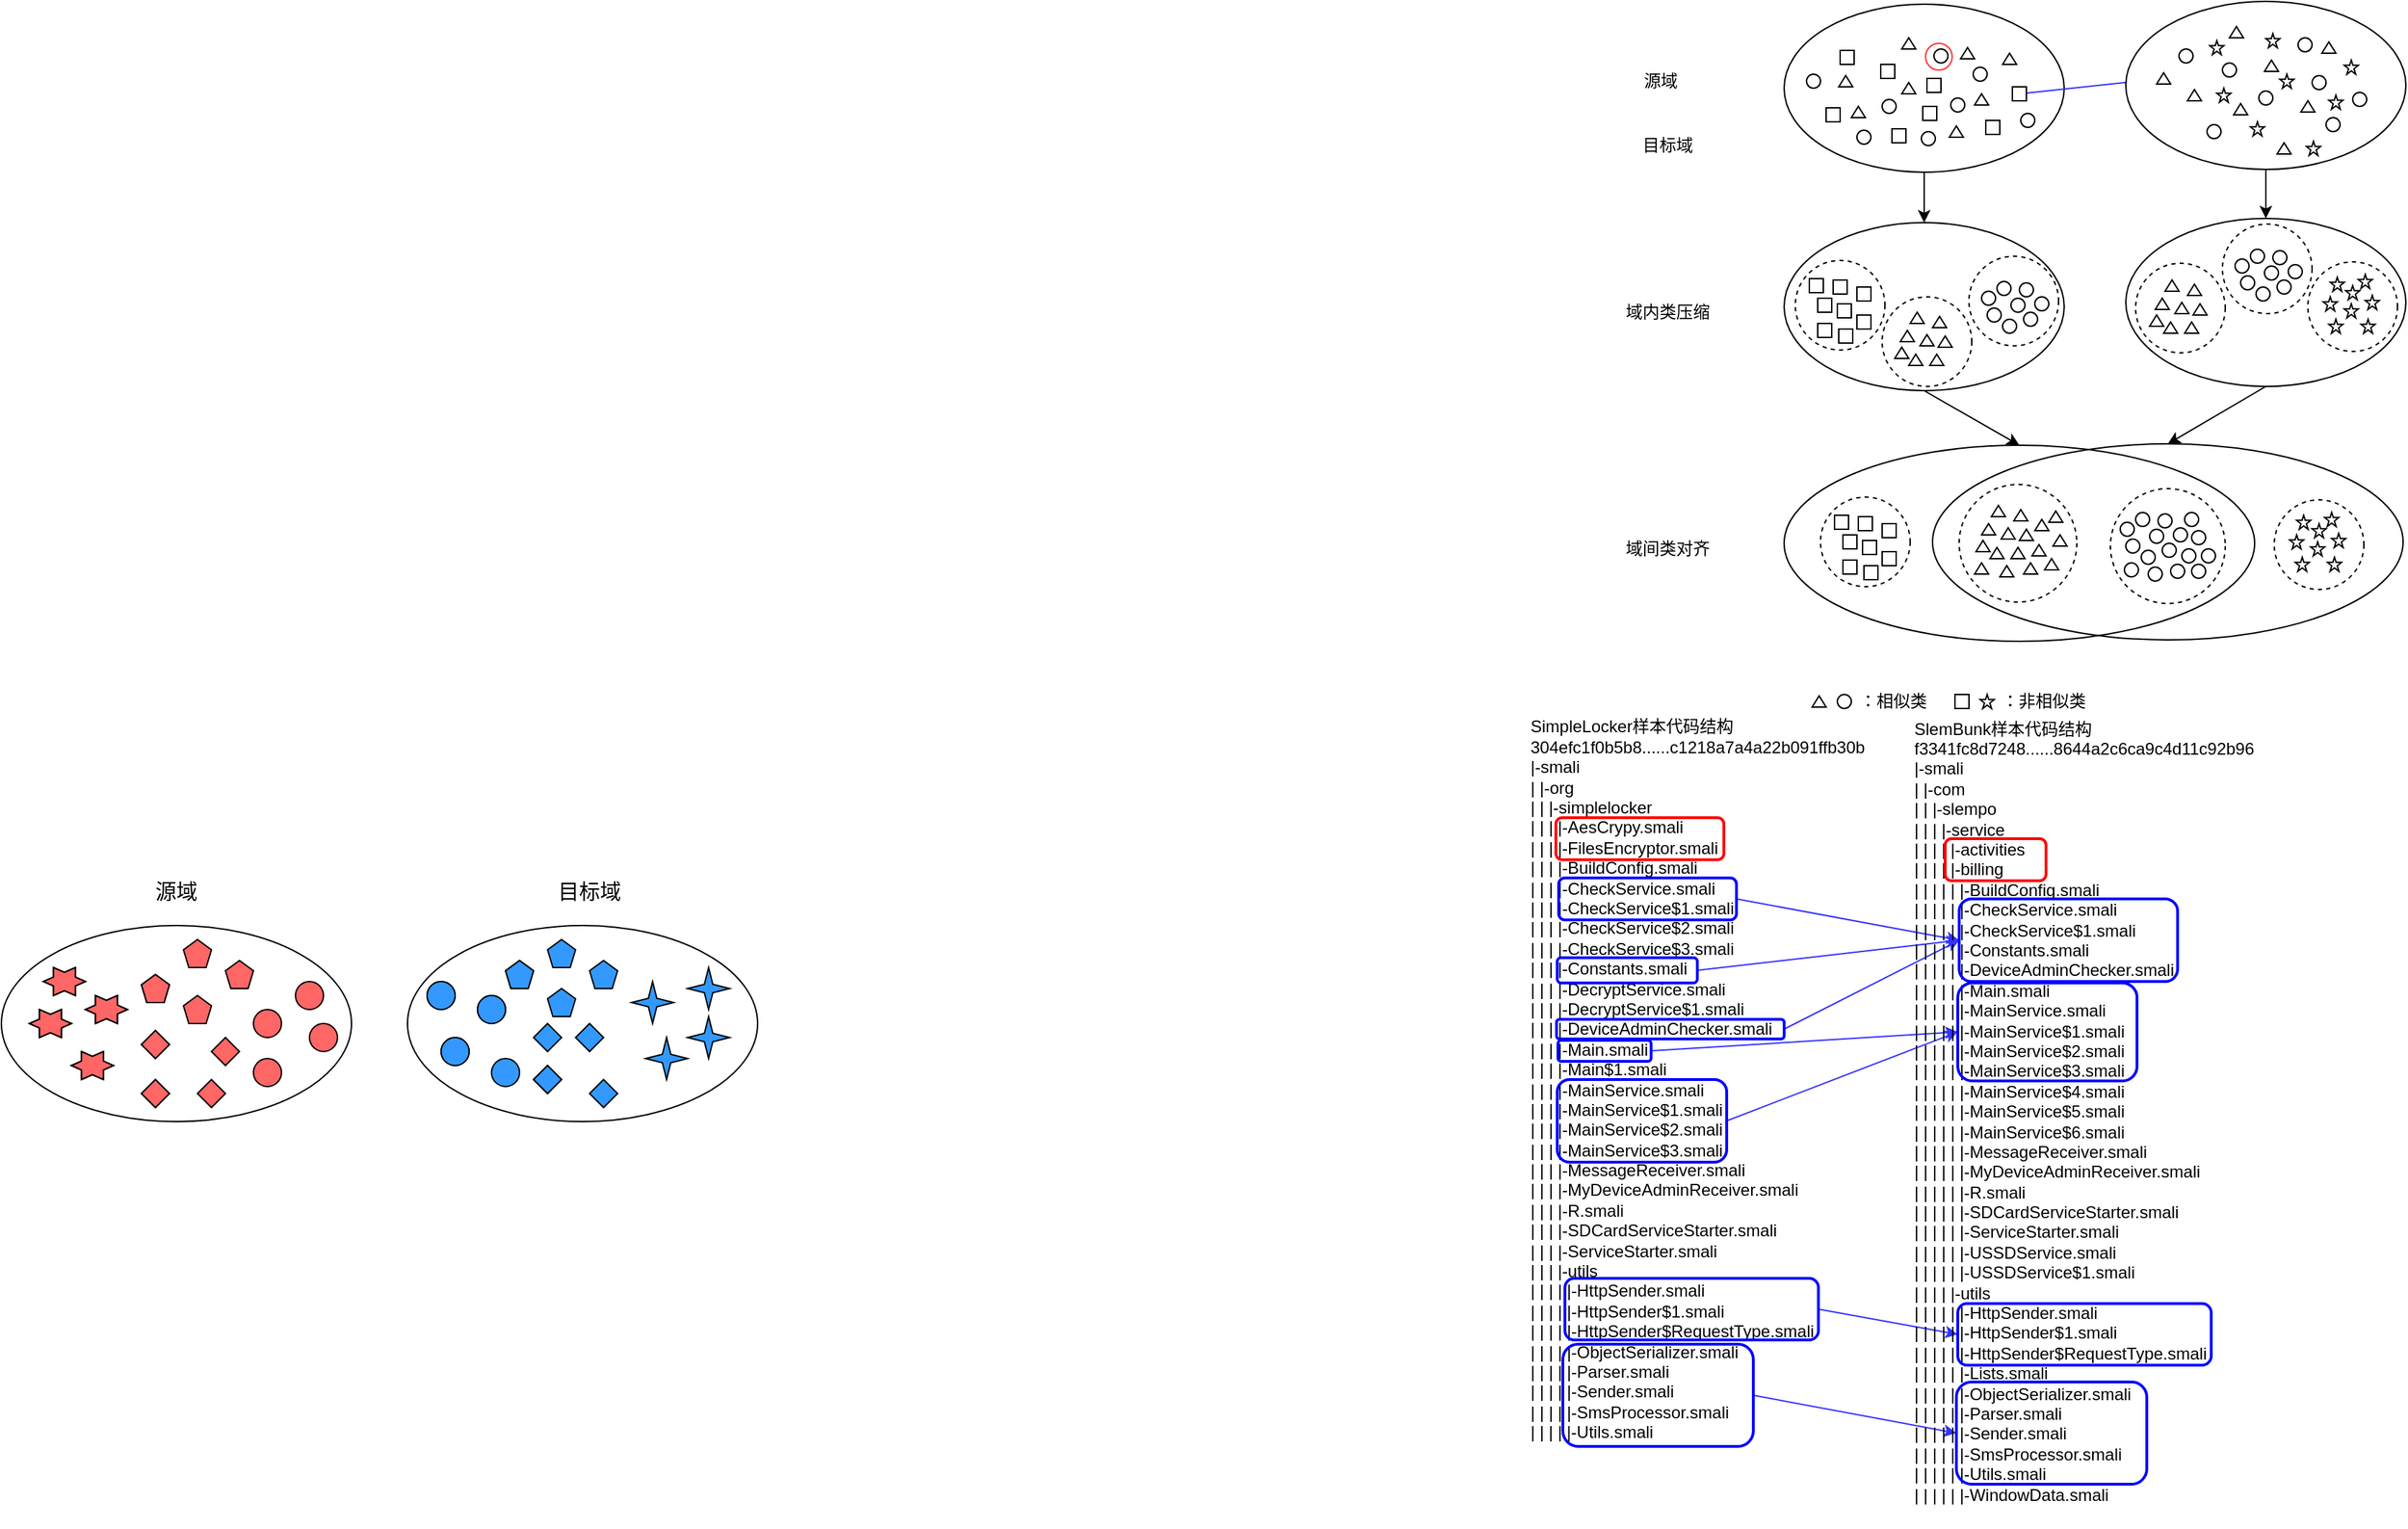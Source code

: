 <mxfile version="20.8.20" type="github">
  <diagram id="5weNNMtE1twXbDQk9ajK" name="第 1 页">
    <mxGraphModel dx="1221" dy="1855" grid="1" gridSize="10" guides="1" tooltips="1" connect="1" arrows="1" fold="1" page="1" pageScale="1" pageWidth="827" pageHeight="1169" math="0" shadow="0">
      <root>
        <mxCell id="0" />
        <mxCell id="1" parent="0" />
        <mxCell id="k9kF2WbrBH735vZmDEbr-47" value="" style="ellipse;whiteSpace=wrap;html=1;" parent="1" vertex="1">
          <mxGeometry x="380" y="340" width="250" height="140" as="geometry" />
        </mxCell>
        <mxCell id="k9kF2WbrBH735vZmDEbr-3" value="" style="verticalLabelPosition=bottom;verticalAlign=top;html=1;shape=mxgraph.basic.4_point_star_2;dx=0.8;fillColor=#3399FF;" parent="1" vertex="1">
          <mxGeometry x="540" y="380" width="30" height="30" as="geometry" />
        </mxCell>
        <mxCell id="k9kF2WbrBH735vZmDEbr-48" value="" style="whiteSpace=wrap;html=1;shape=mxgraph.basic.pentagon;fillColor=#3399FF;" parent="1" vertex="1">
          <mxGeometry x="510" y="365" width="20" height="20" as="geometry" />
        </mxCell>
        <mxCell id="k9kF2WbrBH735vZmDEbr-50" value="" style="rhombus;whiteSpace=wrap;html=1;fillColor=#3399FF;" parent="1" vertex="1">
          <mxGeometry x="500" y="410" width="20" height="20" as="geometry" />
        </mxCell>
        <mxCell id="k9kF2WbrBH735vZmDEbr-54" value="" style="whiteSpace=wrap;html=1;shape=mxgraph.basic.pentagon;fillColor=#3399FF;" parent="1" vertex="1">
          <mxGeometry x="480" y="350" width="20" height="20" as="geometry" />
        </mxCell>
        <mxCell id="k9kF2WbrBH735vZmDEbr-55" value="" style="rhombus;whiteSpace=wrap;html=1;fillColor=#3399FF;" parent="1" vertex="1">
          <mxGeometry x="510" y="450" width="20" height="20" as="geometry" />
        </mxCell>
        <mxCell id="k9kF2WbrBH735vZmDEbr-56" value="" style="rhombus;whiteSpace=wrap;html=1;fillColor=#3399FF;" parent="1" vertex="1">
          <mxGeometry x="470" y="410" width="20" height="20" as="geometry" />
        </mxCell>
        <mxCell id="k9kF2WbrBH735vZmDEbr-57" value="" style="rhombus;whiteSpace=wrap;html=1;" parent="1" vertex="1">
          <mxGeometry x="470" y="440" width="20" height="20" as="geometry" />
        </mxCell>
        <mxCell id="k9kF2WbrBH735vZmDEbr-58" value="" style="rhombus;whiteSpace=wrap;html=1;fillColor=#3399FF;" parent="1" vertex="1">
          <mxGeometry x="470" y="440" width="20" height="20" as="geometry" />
        </mxCell>
        <mxCell id="k9kF2WbrBH735vZmDEbr-60" value="" style="whiteSpace=wrap;html=1;shape=mxgraph.basic.pentagon;fillColor=#3399FF;" parent="1" vertex="1">
          <mxGeometry x="480" y="385" width="20" height="20" as="geometry" />
        </mxCell>
        <mxCell id="k9kF2WbrBH735vZmDEbr-61" value="" style="whiteSpace=wrap;html=1;shape=mxgraph.basic.pentagon" parent="1" vertex="1">
          <mxGeometry x="450" y="365" width="20" height="20" as="geometry" />
        </mxCell>
        <mxCell id="k9kF2WbrBH735vZmDEbr-66" value="" style="verticalLabelPosition=bottom;verticalAlign=top;html=1;shape=mxgraph.basic.4_point_star_2;dx=0.8;fillColor=#3399FF;" parent="1" vertex="1">
          <mxGeometry x="580" y="370" width="30" height="30" as="geometry" />
        </mxCell>
        <mxCell id="k9kF2WbrBH735vZmDEbr-67" value="" style="verticalLabelPosition=bottom;verticalAlign=top;html=1;shape=mxgraph.basic.4_point_star_2;dx=0.8;fillColor=#3399FF;" parent="1" vertex="1">
          <mxGeometry x="550" y="420" width="30" height="30" as="geometry" />
        </mxCell>
        <mxCell id="k9kF2WbrBH735vZmDEbr-68" value="" style="verticalLabelPosition=bottom;verticalAlign=top;html=1;shape=mxgraph.basic.4_point_star_2;dx=0.8;fillColor=#3399FF;" parent="1" vertex="1">
          <mxGeometry x="580" y="405" width="30" height="30" as="geometry" />
        </mxCell>
        <mxCell id="k9kF2WbrBH735vZmDEbr-6" value="" style="ellipse;whiteSpace=wrap;html=1;" parent="1" vertex="1">
          <mxGeometry x="90" y="340" width="250" height="140" as="geometry" />
        </mxCell>
        <mxCell id="k9kF2WbrBH735vZmDEbr-1" value="" style="whiteSpace=wrap;html=1;shape=mxgraph.basic.pentagon" parent="1" vertex="1">
          <mxGeometry x="190" y="375" width="20" height="20" as="geometry" />
        </mxCell>
        <mxCell id="k9kF2WbrBH735vZmDEbr-4" value="" style="verticalLabelPosition=bottom;verticalAlign=top;html=1;shape=mxgraph.basic.6_point_star" parent="1" vertex="1">
          <mxGeometry x="120" y="370" width="30" height="20" as="geometry" />
        </mxCell>
        <mxCell id="k9kF2WbrBH735vZmDEbr-7" value="" style="rhombus;whiteSpace=wrap;html=1;" parent="1" vertex="1">
          <mxGeometry x="190" y="415" width="20" height="20" as="geometry" />
        </mxCell>
        <mxCell id="k9kF2WbrBH735vZmDEbr-8" value="" style="verticalLabelPosition=bottom;verticalAlign=top;html=1;shape=mxgraph.basic.6_point_star" parent="1" vertex="1">
          <mxGeometry x="110" y="400" width="30" height="20" as="geometry" />
        </mxCell>
        <mxCell id="k9kF2WbrBH735vZmDEbr-9" value="" style="verticalLabelPosition=bottom;verticalAlign=top;html=1;shape=mxgraph.basic.6_point_star" parent="1" vertex="1">
          <mxGeometry x="140" y="430" width="30" height="20" as="geometry" />
        </mxCell>
        <mxCell id="k9kF2WbrBH735vZmDEbr-10" value="" style="verticalLabelPosition=bottom;verticalAlign=top;html=1;shape=mxgraph.basic.6_point_star" parent="1" vertex="1">
          <mxGeometry x="150" y="390" width="30" height="20" as="geometry" />
        </mxCell>
        <mxCell id="k9kF2WbrBH735vZmDEbr-13" value="" style="whiteSpace=wrap;html=1;shape=mxgraph.basic.pentagon;fillColor=#FF6666;" parent="1" vertex="1">
          <mxGeometry x="220" y="350" width="20" height="20" as="geometry" />
        </mxCell>
        <mxCell id="k9kF2WbrBH735vZmDEbr-14" value="" style="rhombus;whiteSpace=wrap;html=1;" parent="1" vertex="1">
          <mxGeometry x="190" y="450" width="20" height="20" as="geometry" />
        </mxCell>
        <mxCell id="k9kF2WbrBH735vZmDEbr-15" value="" style="rhombus;whiteSpace=wrap;html=1;fillColor=#FF6666;" parent="1" vertex="1">
          <mxGeometry x="240" y="420" width="20" height="20" as="geometry" />
        </mxCell>
        <mxCell id="k9kF2WbrBH735vZmDEbr-17" value="" style="rhombus;whiteSpace=wrap;html=1;fillColor=#FF6666;" parent="1" vertex="1">
          <mxGeometry x="230" y="450" width="20" height="20" as="geometry" />
        </mxCell>
        <mxCell id="k9kF2WbrBH735vZmDEbr-19" value="" style="whiteSpace=wrap;html=1;shape=mxgraph.basic.pentagon;fillColor=#FF6666;" parent="1" vertex="1">
          <mxGeometry x="220" y="390" width="20" height="20" as="geometry" />
        </mxCell>
        <mxCell id="k9kF2WbrBH735vZmDEbr-20" value="" style="whiteSpace=wrap;html=1;shape=mxgraph.basic.pentagon;fillColor=#FF6666;" parent="1" vertex="1">
          <mxGeometry x="250" y="365" width="20" height="20" as="geometry" />
        </mxCell>
        <mxCell id="k9kF2WbrBH735vZmDEbr-69" value="" style="ellipse;whiteSpace=wrap;html=1;aspect=fixed;fillColor=#FF6666;" parent="1" vertex="1">
          <mxGeometry x="270" y="400" width="20" height="20" as="geometry" />
        </mxCell>
        <mxCell id="k9kF2WbrBH735vZmDEbr-70" value="" style="ellipse;whiteSpace=wrap;html=1;aspect=fixed;fillColor=#FF6666;" parent="1" vertex="1">
          <mxGeometry x="270" y="435" width="20" height="20" as="geometry" />
        </mxCell>
        <mxCell id="k9kF2WbrBH735vZmDEbr-71" value="" style="ellipse;whiteSpace=wrap;html=1;aspect=fixed;fillColor=#FF6666;" parent="1" vertex="1">
          <mxGeometry x="300" y="380" width="20" height="20" as="geometry" />
        </mxCell>
        <mxCell id="k9kF2WbrBH735vZmDEbr-72" value="" style="ellipse;whiteSpace=wrap;html=1;aspect=fixed;fillColor=#FF6666;" parent="1" vertex="1">
          <mxGeometry x="310" y="410" width="20" height="20" as="geometry" />
        </mxCell>
        <mxCell id="k9kF2WbrBH735vZmDEbr-73" value="" style="ellipse;whiteSpace=wrap;html=1;aspect=fixed;" parent="1" vertex="1">
          <mxGeometry x="430" y="390" width="20" height="20" as="geometry" />
        </mxCell>
        <mxCell id="k9kF2WbrBH735vZmDEbr-76" value="" style="ellipse;whiteSpace=wrap;html=1;aspect=fixed;" parent="1" vertex="1">
          <mxGeometry x="394" y="380" width="20" height="20" as="geometry" />
        </mxCell>
        <mxCell id="k9kF2WbrBH735vZmDEbr-77" value="" style="ellipse;whiteSpace=wrap;html=1;aspect=fixed;" parent="1" vertex="1">
          <mxGeometry x="404" y="420" width="20" height="20" as="geometry" />
        </mxCell>
        <mxCell id="k9kF2WbrBH735vZmDEbr-78" value="" style="ellipse;whiteSpace=wrap;html=1;aspect=fixed;fillColor=#3399FF;" parent="1" vertex="1">
          <mxGeometry x="440" y="435" width="20" height="20" as="geometry" />
        </mxCell>
        <mxCell id="k9kF2WbrBH735vZmDEbr-79" value="&lt;font style=&quot;font-size: 15px;&quot;&gt;源域&lt;/font&gt;" style="text;html=1;strokeColor=none;fillColor=none;align=center;verticalAlign=middle;whiteSpace=wrap;rounded=0;" parent="1" vertex="1">
          <mxGeometry x="185" y="300" width="60" height="30" as="geometry" />
        </mxCell>
        <mxCell id="k9kF2WbrBH735vZmDEbr-80" value="目标域" style="text;html=1;strokeColor=none;fillColor=none;align=center;verticalAlign=middle;whiteSpace=wrap;rounded=0;fontSize=15;" parent="1" vertex="1">
          <mxGeometry x="480" y="300" width="60" height="30" as="geometry" />
        </mxCell>
        <mxCell id="k9kF2WbrBH735vZmDEbr-81" value="" style="verticalLabelPosition=bottom;verticalAlign=top;html=1;shape=mxgraph.basic.6_point_star;fillColor=#FF6666;" parent="1" vertex="1">
          <mxGeometry x="120" y="370" width="30" height="20" as="geometry" />
        </mxCell>
        <mxCell id="k9kF2WbrBH735vZmDEbr-82" value="" style="verticalLabelPosition=bottom;verticalAlign=top;html=1;shape=mxgraph.basic.6_point_star;fillColor=#FF6666;" parent="1" vertex="1">
          <mxGeometry x="110" y="400" width="30" height="20" as="geometry" />
        </mxCell>
        <mxCell id="k9kF2WbrBH735vZmDEbr-83" value="" style="verticalLabelPosition=bottom;verticalAlign=top;html=1;shape=mxgraph.basic.6_point_star;fillColor=#FF6666;" parent="1" vertex="1">
          <mxGeometry x="150" y="390" width="30" height="20" as="geometry" />
        </mxCell>
        <mxCell id="k9kF2WbrBH735vZmDEbr-84" value="" style="verticalLabelPosition=bottom;verticalAlign=top;html=1;shape=mxgraph.basic.6_point_star;fillColor=#FF6666;" parent="1" vertex="1">
          <mxGeometry x="140" y="430" width="30" height="20" as="geometry" />
        </mxCell>
        <mxCell id="k9kF2WbrBH735vZmDEbr-85" value="" style="rhombus;whiteSpace=wrap;html=1;fillColor=#FF6666;" parent="1" vertex="1">
          <mxGeometry x="190" y="450" width="20" height="20" as="geometry" />
        </mxCell>
        <mxCell id="k9kF2WbrBH735vZmDEbr-86" value="" style="rhombus;whiteSpace=wrap;html=1;fillColor=#FF6666;" parent="1" vertex="1">
          <mxGeometry x="190" y="415" width="20" height="20" as="geometry" />
        </mxCell>
        <mxCell id="k9kF2WbrBH735vZmDEbr-87" value="" style="whiteSpace=wrap;html=1;shape=mxgraph.basic.pentagon;fillColor=#FF6666;" parent="1" vertex="1">
          <mxGeometry x="190" y="375" width="20" height="20" as="geometry" />
        </mxCell>
        <mxCell id="k9kF2WbrBH735vZmDEbr-89" value="" style="ellipse;whiteSpace=wrap;html=1;aspect=fixed;fillColor=#3399FF;" parent="1" vertex="1">
          <mxGeometry x="394" y="380" width="20" height="20" as="geometry" />
        </mxCell>
        <mxCell id="k9kF2WbrBH735vZmDEbr-90" value="" style="ellipse;whiteSpace=wrap;html=1;aspect=fixed;fillColor=#3399FF;" parent="1" vertex="1">
          <mxGeometry x="404" y="420" width="20" height="20" as="geometry" />
        </mxCell>
        <mxCell id="k9kF2WbrBH735vZmDEbr-91" value="" style="ellipse;whiteSpace=wrap;html=1;aspect=fixed;fillColor=#3399FF;" parent="1" vertex="1">
          <mxGeometry x="430" y="390" width="20" height="20" as="geometry" />
        </mxCell>
        <mxCell id="k9kF2WbrBH735vZmDEbr-92" value="" style="whiteSpace=wrap;html=1;shape=mxgraph.basic.pentagon;fillColor=#3399FF;" parent="1" vertex="1">
          <mxGeometry x="450" y="365" width="20" height="20" as="geometry" />
        </mxCell>
        <mxCell id="r62l4i-lVo5JHtnVVHP4-1" value="" style="ellipse;whiteSpace=wrap;html=1;" vertex="1" parent="1">
          <mxGeometry x="1363" y="-318" width="200" height="120" as="geometry" />
        </mxCell>
        <mxCell id="r62l4i-lVo5JHtnVVHP4-2" value="" style="ellipse;whiteSpace=wrap;html=1;aspect=fixed;strokeColor=#FF3333;" vertex="1" parent="1">
          <mxGeometry x="1464" y="-290" width="19" height="19" as="geometry" />
        </mxCell>
        <mxCell id="r62l4i-lVo5JHtnVVHP4-3" style="edgeStyle=none;rounded=0;orthogonalLoop=1;jettySize=auto;html=1;exitX=0.5;exitY=1;exitDx=0;exitDy=0;entryX=0.5;entryY=0;entryDx=0;entryDy=0;" edge="1" parent="1" source="r62l4i-lVo5JHtnVVHP4-4" target="r62l4i-lVo5JHtnVVHP4-116">
          <mxGeometry relative="1" as="geometry" />
        </mxCell>
        <mxCell id="r62l4i-lVo5JHtnVVHP4-4" value="" style="ellipse;whiteSpace=wrap;html=1;" vertex="1" parent="1">
          <mxGeometry x="1607" y="-165" width="200" height="120" as="geometry" />
        </mxCell>
        <mxCell id="r62l4i-lVo5JHtnVVHP4-5" style="rounded=0;orthogonalLoop=1;jettySize=auto;html=1;exitX=0.5;exitY=1;exitDx=0;exitDy=0;entryX=0.5;entryY=0;entryDx=0;entryDy=0;" edge="1" parent="1" source="r62l4i-lVo5JHtnVVHP4-6" target="r62l4i-lVo5JHtnVVHP4-115">
          <mxGeometry relative="1" as="geometry" />
        </mxCell>
        <mxCell id="r62l4i-lVo5JHtnVVHP4-6" value="" style="ellipse;whiteSpace=wrap;html=1;" vertex="1" parent="1">
          <mxGeometry x="1363" y="-162" width="200" height="120" as="geometry" />
        </mxCell>
        <mxCell id="r62l4i-lVo5JHtnVVHP4-7" value="" style="ellipse;whiteSpace=wrap;html=1;aspect=fixed;shadow=0;dashed=1;" vertex="1" parent="1">
          <mxGeometry x="1737" y="-134" width="64" height="64" as="geometry" />
        </mxCell>
        <mxCell id="r62l4i-lVo5JHtnVVHP4-8" value="" style="ellipse;whiteSpace=wrap;html=1;aspect=fixed;shadow=0;dashed=1;" vertex="1" parent="1">
          <mxGeometry x="1614" y="-133" width="64" height="64" as="geometry" />
        </mxCell>
        <mxCell id="r62l4i-lVo5JHtnVVHP4-9" value="" style="ellipse;whiteSpace=wrap;html=1;aspect=fixed;shadow=0;dashed=1;" vertex="1" parent="1">
          <mxGeometry x="1433" y="-109" width="64" height="64" as="geometry" />
        </mxCell>
        <mxCell id="r62l4i-lVo5JHtnVVHP4-10" style="edgeStyle=orthogonalEdgeStyle;rounded=0;orthogonalLoop=1;jettySize=auto;html=1;exitX=0.5;exitY=1;exitDx=0;exitDy=0;entryX=0.5;entryY=0;entryDx=0;entryDy=0;" edge="1" parent="1" source="r62l4i-lVo5JHtnVVHP4-1" target="r62l4i-lVo5JHtnVVHP4-6">
          <mxGeometry relative="1" as="geometry" />
        </mxCell>
        <mxCell id="r62l4i-lVo5JHtnVVHP4-11" value="" style="verticalLabelPosition=bottom;verticalAlign=top;html=1;shape=mxgraph.basic.acute_triangle;dx=0.5;" vertex="1" parent="1">
          <mxGeometry x="1453" y="-98" width="10" height="8" as="geometry" />
        </mxCell>
        <mxCell id="r62l4i-lVo5JHtnVVHP4-12" value="源域" style="text;html=1;strokeColor=none;fillColor=none;align=center;verticalAlign=middle;whiteSpace=wrap;rounded=0;" vertex="1" parent="1">
          <mxGeometry x="1245" y="-278" width="60" height="30" as="geometry" />
        </mxCell>
        <mxCell id="r62l4i-lVo5JHtnVVHP4-13" value="目标域" style="text;html=1;strokeColor=none;fillColor=none;align=center;verticalAlign=middle;whiteSpace=wrap;rounded=0;" vertex="1" parent="1">
          <mxGeometry x="1250" y="-232" width="60" height="30" as="geometry" />
        </mxCell>
        <mxCell id="r62l4i-lVo5JHtnVVHP4-14" value="" style="verticalLabelPosition=bottom;verticalAlign=top;html=1;shape=mxgraph.basic.acute_triangle;dx=0.5;" vertex="1" parent="1">
          <mxGeometry x="1446" y="-85" width="10" height="8" as="geometry" />
        </mxCell>
        <mxCell id="r62l4i-lVo5JHtnVVHP4-15" value="" style="verticalLabelPosition=bottom;verticalAlign=top;html=1;shape=mxgraph.basic.acute_triangle;dx=0.5;" vertex="1" parent="1">
          <mxGeometry x="1469" y="-95" width="10" height="8" as="geometry" />
        </mxCell>
        <mxCell id="r62l4i-lVo5JHtnVVHP4-16" value="" style="verticalLabelPosition=bottom;verticalAlign=top;html=1;shape=mxgraph.basic.acute_triangle;dx=0.5;" vertex="1" parent="1">
          <mxGeometry x="1460" y="-82" width="10" height="8" as="geometry" />
        </mxCell>
        <mxCell id="r62l4i-lVo5JHtnVVHP4-17" value="" style="verticalLabelPosition=bottom;verticalAlign=top;html=1;shape=mxgraph.basic.acute_triangle;dx=0.5;" vertex="1" parent="1">
          <mxGeometry x="1473" y="-81" width="10" height="8" as="geometry" />
        </mxCell>
        <mxCell id="r62l4i-lVo5JHtnVVHP4-18" value="" style="verticalLabelPosition=bottom;verticalAlign=top;html=1;shape=mxgraph.basic.acute_triangle;dx=0.5;" vertex="1" parent="1">
          <mxGeometry x="1452" y="-68" width="10" height="8" as="geometry" />
        </mxCell>
        <mxCell id="r62l4i-lVo5JHtnVVHP4-19" value="" style="verticalLabelPosition=bottom;verticalAlign=top;html=1;shape=mxgraph.basic.acute_triangle;dx=0.5;" vertex="1" parent="1">
          <mxGeometry x="1467" y="-68" width="10" height="8" as="geometry" />
        </mxCell>
        <mxCell id="r62l4i-lVo5JHtnVVHP4-20" value="" style="verticalLabelPosition=bottom;verticalAlign=top;html=1;shape=mxgraph.basic.acute_triangle;dx=0.5;" vertex="1" parent="1">
          <mxGeometry x="1442" y="-73" width="10" height="8" as="geometry" />
        </mxCell>
        <mxCell id="r62l4i-lVo5JHtnVVHP4-21" value="" style="ellipse;whiteSpace=wrap;html=1;aspect=fixed;shadow=0;dashed=1;" vertex="1" parent="1">
          <mxGeometry x="1371" y="-135" width="64" height="64" as="geometry" />
        </mxCell>
        <mxCell id="r62l4i-lVo5JHtnVVHP4-22" value="" style="verticalLabelPosition=bottom;verticalAlign=top;html=1;shape=mxgraph.basic.rect;fillColor2=none;strokeWidth=1;size=20;indent=5;" vertex="1" parent="1">
          <mxGeometry x="1381" y="-122" width="10" height="10" as="geometry" />
        </mxCell>
        <mxCell id="r62l4i-lVo5JHtnVVHP4-23" value="" style="verticalLabelPosition=bottom;verticalAlign=top;html=1;shape=mxgraph.basic.rect;fillColor2=none;strokeWidth=1;size=20;indent=5;" vertex="1" parent="1">
          <mxGeometry x="1387" y="-108" width="10" height="10" as="geometry" />
        </mxCell>
        <mxCell id="r62l4i-lVo5JHtnVVHP4-24" value="" style="verticalLabelPosition=bottom;verticalAlign=top;html=1;shape=mxgraph.basic.rect;fillColor2=none;strokeWidth=1;size=20;indent=5;" vertex="1" parent="1">
          <mxGeometry x="1401" y="-104" width="10" height="10" as="geometry" />
        </mxCell>
        <mxCell id="r62l4i-lVo5JHtnVVHP4-25" value="" style="verticalLabelPosition=bottom;verticalAlign=top;html=1;shape=mxgraph.basic.rect;fillColor2=none;strokeWidth=1;size=20;indent=5;" vertex="1" parent="1">
          <mxGeometry x="1398" y="-121" width="10" height="10" as="geometry" />
        </mxCell>
        <mxCell id="r62l4i-lVo5JHtnVVHP4-26" value="" style="verticalLabelPosition=bottom;verticalAlign=top;html=1;shape=mxgraph.basic.rect;fillColor2=none;strokeWidth=1;size=20;indent=5;" vertex="1" parent="1">
          <mxGeometry x="1415" y="-116" width="10" height="10" as="geometry" />
        </mxCell>
        <mxCell id="r62l4i-lVo5JHtnVVHP4-27" value="" style="verticalLabelPosition=bottom;verticalAlign=top;html=1;shape=mxgraph.basic.rect;fillColor2=none;strokeWidth=1;size=20;indent=5;" vertex="1" parent="1">
          <mxGeometry x="1387" y="-90" width="10" height="10" as="geometry" />
        </mxCell>
        <mxCell id="r62l4i-lVo5JHtnVVHP4-28" value="" style="verticalLabelPosition=bottom;verticalAlign=top;html=1;shape=mxgraph.basic.rect;fillColor2=none;strokeWidth=1;size=20;indent=5;" vertex="1" parent="1">
          <mxGeometry x="1415" y="-96" width="10" height="10" as="geometry" />
        </mxCell>
        <mxCell id="r62l4i-lVo5JHtnVVHP4-29" value="" style="verticalLabelPosition=bottom;verticalAlign=top;html=1;shape=mxgraph.basic.rect;fillColor2=none;strokeWidth=1;size=20;indent=5;" vertex="1" parent="1">
          <mxGeometry x="1402" y="-86" width="10" height="10" as="geometry" />
        </mxCell>
        <mxCell id="r62l4i-lVo5JHtnVVHP4-30" value="" style="ellipse;whiteSpace=wrap;html=1;aspect=fixed;shadow=0;dashed=1;" vertex="1" parent="1">
          <mxGeometry x="1495" y="-138" width="64" height="64" as="geometry" />
        </mxCell>
        <mxCell id="r62l4i-lVo5JHtnVVHP4-31" value="" style="ellipse;whiteSpace=wrap;html=1;aspect=fixed;" vertex="1" parent="1">
          <mxGeometry x="1515" y="-120" width="10" height="10" as="geometry" />
        </mxCell>
        <mxCell id="r62l4i-lVo5JHtnVVHP4-32" value="" style="ellipse;whiteSpace=wrap;html=1;aspect=fixed;" vertex="1" parent="1">
          <mxGeometry x="1525" y="-108" width="10" height="10" as="geometry" />
        </mxCell>
        <mxCell id="r62l4i-lVo5JHtnVVHP4-33" value="" style="ellipse;whiteSpace=wrap;html=1;aspect=fixed;" vertex="1" parent="1">
          <mxGeometry x="1508" y="-101" width="10" height="10" as="geometry" />
        </mxCell>
        <mxCell id="r62l4i-lVo5JHtnVVHP4-34" value="" style="ellipse;whiteSpace=wrap;html=1;aspect=fixed;" vertex="1" parent="1">
          <mxGeometry x="1519" y="-93" width="10" height="10" as="geometry" />
        </mxCell>
        <mxCell id="r62l4i-lVo5JHtnVVHP4-35" value="" style="ellipse;whiteSpace=wrap;html=1;aspect=fixed;" vertex="1" parent="1">
          <mxGeometry x="1534" y="-98" width="10" height="10" as="geometry" />
        </mxCell>
        <mxCell id="r62l4i-lVo5JHtnVVHP4-36" value="" style="ellipse;whiteSpace=wrap;html=1;aspect=fixed;" vertex="1" parent="1">
          <mxGeometry x="1531" y="-119" width="10" height="10" as="geometry" />
        </mxCell>
        <mxCell id="r62l4i-lVo5JHtnVVHP4-37" value="" style="ellipse;whiteSpace=wrap;html=1;aspect=fixed;" vertex="1" parent="1">
          <mxGeometry x="1504" y="-113" width="10" height="10" as="geometry" />
        </mxCell>
        <mxCell id="r62l4i-lVo5JHtnVVHP4-38" value="" style="ellipse;whiteSpace=wrap;html=1;aspect=fixed;" vertex="1" parent="1">
          <mxGeometry x="1542" y="-109" width="10" height="10" as="geometry" />
        </mxCell>
        <mxCell id="r62l4i-lVo5JHtnVVHP4-39" value="" style="verticalLabelPosition=bottom;verticalAlign=top;html=1;shape=mxgraph.basic.rect;fillColor2=none;strokeWidth=1;size=20;indent=5;" vertex="1" parent="1">
          <mxGeometry x="1403" y="-285" width="10" height="10" as="geometry" />
        </mxCell>
        <mxCell id="r62l4i-lVo5JHtnVVHP4-40" value="" style="verticalLabelPosition=bottom;verticalAlign=top;html=1;shape=mxgraph.basic.acute_triangle;dx=0.5;" vertex="1" parent="1">
          <mxGeometry x="1489" y="-287" width="10" height="8" as="geometry" />
        </mxCell>
        <mxCell id="r62l4i-lVo5JHtnVVHP4-41" value="" style="ellipse;whiteSpace=wrap;html=1;aspect=fixed;" vertex="1" parent="1">
          <mxGeometry x="1433" y="-250" width="10" height="10" as="geometry" />
        </mxCell>
        <mxCell id="r62l4i-lVo5JHtnVVHP4-42" value="" style="verticalLabelPosition=bottom;verticalAlign=top;html=1;shape=mxgraph.basic.rect;fillColor2=none;strokeWidth=1;size=20;indent=5;" vertex="1" parent="1">
          <mxGeometry x="1432" y="-275" width="10" height="10" as="geometry" />
        </mxCell>
        <mxCell id="r62l4i-lVo5JHtnVVHP4-43" value="" style="verticalLabelPosition=bottom;verticalAlign=top;html=1;shape=mxgraph.basic.rect;fillColor2=none;strokeWidth=1;size=20;indent=5;" vertex="1" parent="1">
          <mxGeometry x="1465" y="-265" width="10" height="10" as="geometry" />
        </mxCell>
        <mxCell id="r62l4i-lVo5JHtnVVHP4-44" value="" style="verticalLabelPosition=bottom;verticalAlign=top;html=1;shape=mxgraph.basic.rect;fillColor2=none;strokeWidth=1;size=20;indent=5;" vertex="1" parent="1">
          <mxGeometry x="1440" y="-229" width="10" height="10" as="geometry" />
        </mxCell>
        <mxCell id="r62l4i-lVo5JHtnVVHP4-45" value="" style="verticalLabelPosition=bottom;verticalAlign=top;html=1;shape=mxgraph.basic.rect;fillColor2=none;strokeWidth=1;size=20;indent=5;" vertex="1" parent="1">
          <mxGeometry x="1462" y="-245" width="10" height="10" as="geometry" />
        </mxCell>
        <mxCell id="r62l4i-lVo5JHtnVVHP4-46" value="" style="verticalLabelPosition=bottom;verticalAlign=top;html=1;shape=mxgraph.basic.rect;fillColor2=none;strokeWidth=1;size=20;indent=5;" vertex="1" parent="1">
          <mxGeometry x="1507" y="-235" width="10" height="10" as="geometry" />
        </mxCell>
        <mxCell id="r62l4i-lVo5JHtnVVHP4-47" value="" style="edgeStyle=none;rounded=0;orthogonalLoop=1;jettySize=auto;html=1;strokeColor=#3333FF;fontSize=12;" edge="1" parent="1" source="r62l4i-lVo5JHtnVVHP4-48" target="r62l4i-lVo5JHtnVVHP4-106">
          <mxGeometry relative="1" as="geometry" />
        </mxCell>
        <mxCell id="r62l4i-lVo5JHtnVVHP4-48" value="" style="verticalLabelPosition=bottom;verticalAlign=top;html=1;shape=mxgraph.basic.rect;fillColor2=none;strokeWidth=1;size=20;indent=5;" vertex="1" parent="1">
          <mxGeometry x="1526" y="-259" width="10" height="10" as="geometry" />
        </mxCell>
        <mxCell id="r62l4i-lVo5JHtnVVHP4-49" value="" style="verticalLabelPosition=bottom;verticalAlign=top;html=1;shape=mxgraph.basic.rect;fillColor2=none;strokeWidth=1;size=20;indent=5;" vertex="1" parent="1">
          <mxGeometry x="1393" y="-244" width="10" height="10" as="geometry" />
        </mxCell>
        <mxCell id="r62l4i-lVo5JHtnVVHP4-50" value="" style="verticalLabelPosition=bottom;verticalAlign=top;html=1;shape=mxgraph.basic.acute_triangle;dx=0.5;" vertex="1" parent="1">
          <mxGeometry x="1499" y="-254" width="10" height="8" as="geometry" />
        </mxCell>
        <mxCell id="r62l4i-lVo5JHtnVVHP4-51" value="" style="verticalLabelPosition=bottom;verticalAlign=top;html=1;shape=mxgraph.basic.acute_triangle;dx=0.5;" vertex="1" parent="1">
          <mxGeometry x="1402" y="-267" width="10" height="8" as="geometry" />
        </mxCell>
        <mxCell id="r62l4i-lVo5JHtnVVHP4-52" value="" style="verticalLabelPosition=bottom;verticalAlign=top;html=1;shape=mxgraph.basic.acute_triangle;dx=0.5;" vertex="1" parent="1">
          <mxGeometry x="1519" y="-283" width="10" height="8" as="geometry" />
        </mxCell>
        <mxCell id="r62l4i-lVo5JHtnVVHP4-53" value="" style="verticalLabelPosition=bottom;verticalAlign=top;html=1;shape=mxgraph.basic.acute_triangle;dx=0.5;" vertex="1" parent="1">
          <mxGeometry x="1411" y="-245" width="10" height="8" as="geometry" />
        </mxCell>
        <mxCell id="r62l4i-lVo5JHtnVVHP4-54" value="" style="verticalLabelPosition=bottom;verticalAlign=top;html=1;shape=mxgraph.basic.acute_triangle;dx=0.5;" vertex="1" parent="1">
          <mxGeometry x="1481" y="-231" width="10" height="8" as="geometry" />
        </mxCell>
        <mxCell id="r62l4i-lVo5JHtnVVHP4-55" value="" style="verticalLabelPosition=bottom;verticalAlign=top;html=1;shape=mxgraph.basic.acute_triangle;dx=0.5;" vertex="1" parent="1">
          <mxGeometry x="1447" y="-294" width="10" height="8" as="geometry" />
        </mxCell>
        <mxCell id="r62l4i-lVo5JHtnVVHP4-56" value="" style="verticalLabelPosition=bottom;verticalAlign=top;html=1;shape=mxgraph.basic.acute_triangle;dx=0.5;" vertex="1" parent="1">
          <mxGeometry x="1447" y="-262" width="10" height="8" as="geometry" />
        </mxCell>
        <mxCell id="r62l4i-lVo5JHtnVVHP4-57" value="" style="ellipse;whiteSpace=wrap;html=1;aspect=fixed;" vertex="1" parent="1">
          <mxGeometry x="1379" y="-268" width="10" height="10" as="geometry" />
        </mxCell>
        <mxCell id="r62l4i-lVo5JHtnVVHP4-58" value="" style="ellipse;whiteSpace=wrap;html=1;aspect=fixed;" vertex="1" parent="1">
          <mxGeometry x="1461" y="-227" width="10" height="10" as="geometry" />
        </mxCell>
        <mxCell id="r62l4i-lVo5JHtnVVHP4-59" value="" style="ellipse;whiteSpace=wrap;html=1;aspect=fixed;" vertex="1" parent="1">
          <mxGeometry x="1482" y="-251" width="10" height="10" as="geometry" />
        </mxCell>
        <mxCell id="r62l4i-lVo5JHtnVVHP4-60" value="" style="ellipse;whiteSpace=wrap;html=1;aspect=fixed;" vertex="1" parent="1">
          <mxGeometry x="1470" y="-286" width="10" height="10" as="geometry" />
        </mxCell>
        <mxCell id="r62l4i-lVo5JHtnVVHP4-61" value="" style="ellipse;whiteSpace=wrap;html=1;aspect=fixed;" vertex="1" parent="1">
          <mxGeometry x="1498" y="-273" width="10" height="10" as="geometry" />
        </mxCell>
        <mxCell id="r62l4i-lVo5JHtnVVHP4-62" value="" style="ellipse;whiteSpace=wrap;html=1;aspect=fixed;" vertex="1" parent="1">
          <mxGeometry x="1415" y="-228" width="10" height="10" as="geometry" />
        </mxCell>
        <mxCell id="r62l4i-lVo5JHtnVVHP4-63" value="" style="ellipse;whiteSpace=wrap;html=1;aspect=fixed;" vertex="1" parent="1">
          <mxGeometry x="1532" y="-240" width="10" height="10" as="geometry" />
        </mxCell>
        <mxCell id="r62l4i-lVo5JHtnVVHP4-64" style="edgeStyle=orthogonalEdgeStyle;rounded=0;orthogonalLoop=1;jettySize=auto;html=1;exitX=0.5;exitY=1;exitDx=0;exitDy=0;entryX=0.5;entryY=0;entryDx=0;entryDy=0;" edge="1" parent="1" source="r62l4i-lVo5JHtnVVHP4-65" target="r62l4i-lVo5JHtnVVHP4-4">
          <mxGeometry relative="1" as="geometry" />
        </mxCell>
        <mxCell id="r62l4i-lVo5JHtnVVHP4-65" value="" style="ellipse;whiteSpace=wrap;html=1;" vertex="1" parent="1">
          <mxGeometry x="1607" y="-320" width="200" height="120" as="geometry" />
        </mxCell>
        <mxCell id="r62l4i-lVo5JHtnVVHP4-66" value="" style="verticalLabelPosition=bottom;verticalAlign=top;html=1;shape=mxgraph.basic.acute_triangle;dx=0.5;" vertex="1" parent="1">
          <mxGeometry x="1635" y="-121" width="10" height="8" as="geometry" />
        </mxCell>
        <mxCell id="r62l4i-lVo5JHtnVVHP4-67" value="" style="verticalLabelPosition=bottom;verticalAlign=top;html=1;shape=mxgraph.basic.acute_triangle;dx=0.5;" vertex="1" parent="1">
          <mxGeometry x="1628" y="-108" width="10" height="8" as="geometry" />
        </mxCell>
        <mxCell id="r62l4i-lVo5JHtnVVHP4-68" value="" style="verticalLabelPosition=bottom;verticalAlign=top;html=1;shape=mxgraph.basic.acute_triangle;dx=0.5;" vertex="1" parent="1">
          <mxGeometry x="1651" y="-118" width="10" height="8" as="geometry" />
        </mxCell>
        <mxCell id="r62l4i-lVo5JHtnVVHP4-69" value="" style="verticalLabelPosition=bottom;verticalAlign=top;html=1;shape=mxgraph.basic.acute_triangle;dx=0.5;" vertex="1" parent="1">
          <mxGeometry x="1642" y="-105" width="10" height="8" as="geometry" />
        </mxCell>
        <mxCell id="r62l4i-lVo5JHtnVVHP4-70" value="" style="verticalLabelPosition=bottom;verticalAlign=top;html=1;shape=mxgraph.basic.acute_triangle;dx=0.5;" vertex="1" parent="1">
          <mxGeometry x="1655" y="-104" width="10" height="8" as="geometry" />
        </mxCell>
        <mxCell id="r62l4i-lVo5JHtnVVHP4-71" value="" style="verticalLabelPosition=bottom;verticalAlign=top;html=1;shape=mxgraph.basic.acute_triangle;dx=0.5;" vertex="1" parent="1">
          <mxGeometry x="1634" y="-91" width="10" height="8" as="geometry" />
        </mxCell>
        <mxCell id="r62l4i-lVo5JHtnVVHP4-72" value="" style="verticalLabelPosition=bottom;verticalAlign=top;html=1;shape=mxgraph.basic.acute_triangle;dx=0.5;" vertex="1" parent="1">
          <mxGeometry x="1649" y="-91" width="10" height="8" as="geometry" />
        </mxCell>
        <mxCell id="r62l4i-lVo5JHtnVVHP4-73" value="" style="verticalLabelPosition=bottom;verticalAlign=top;html=1;shape=mxgraph.basic.acute_triangle;dx=0.5;" vertex="1" parent="1">
          <mxGeometry x="1624" y="-96" width="10" height="8" as="geometry" />
        </mxCell>
        <mxCell id="r62l4i-lVo5JHtnVVHP4-74" value="" style="ellipse;whiteSpace=wrap;html=1;aspect=fixed;shadow=0;dashed=1;" vertex="1" parent="1">
          <mxGeometry x="1676" y="-161" width="64" height="64" as="geometry" />
        </mxCell>
        <mxCell id="r62l4i-lVo5JHtnVVHP4-75" value="" style="ellipse;whiteSpace=wrap;html=1;aspect=fixed;" vertex="1" parent="1">
          <mxGeometry x="1696" y="-143" width="10" height="10" as="geometry" />
        </mxCell>
        <mxCell id="r62l4i-lVo5JHtnVVHP4-76" value="" style="ellipse;whiteSpace=wrap;html=1;aspect=fixed;" vertex="1" parent="1">
          <mxGeometry x="1706" y="-131" width="10" height="10" as="geometry" />
        </mxCell>
        <mxCell id="r62l4i-lVo5JHtnVVHP4-77" value="" style="ellipse;whiteSpace=wrap;html=1;aspect=fixed;" vertex="1" parent="1">
          <mxGeometry x="1689" y="-124" width="10" height="10" as="geometry" />
        </mxCell>
        <mxCell id="r62l4i-lVo5JHtnVVHP4-78" value="" style="ellipse;whiteSpace=wrap;html=1;aspect=fixed;" vertex="1" parent="1">
          <mxGeometry x="1700" y="-116" width="10" height="10" as="geometry" />
        </mxCell>
        <mxCell id="r62l4i-lVo5JHtnVVHP4-79" value="" style="ellipse;whiteSpace=wrap;html=1;aspect=fixed;" vertex="1" parent="1">
          <mxGeometry x="1715" y="-121" width="10" height="10" as="geometry" />
        </mxCell>
        <mxCell id="r62l4i-lVo5JHtnVVHP4-80" value="" style="ellipse;whiteSpace=wrap;html=1;aspect=fixed;" vertex="1" parent="1">
          <mxGeometry x="1712" y="-142" width="10" height="10" as="geometry" />
        </mxCell>
        <mxCell id="r62l4i-lVo5JHtnVVHP4-81" value="" style="ellipse;whiteSpace=wrap;html=1;aspect=fixed;" vertex="1" parent="1">
          <mxGeometry x="1685" y="-136" width="10" height="10" as="geometry" />
        </mxCell>
        <mxCell id="r62l4i-lVo5JHtnVVHP4-82" value="" style="ellipse;whiteSpace=wrap;html=1;aspect=fixed;" vertex="1" parent="1">
          <mxGeometry x="1723" y="-132" width="10" height="10" as="geometry" />
        </mxCell>
        <mxCell id="r62l4i-lVo5JHtnVVHP4-83" value="" style="verticalLabelPosition=bottom;verticalAlign=top;html=1;shape=mxgraph.basic.star;shadow=0;" vertex="1" parent="1">
          <mxGeometry x="1753" y="-123" width="10" height="10" as="geometry" />
        </mxCell>
        <mxCell id="r62l4i-lVo5JHtnVVHP4-84" value="" style="verticalLabelPosition=bottom;verticalAlign=top;html=1;shape=mxgraph.basic.star;shadow=0;" vertex="1" parent="1">
          <mxGeometry x="1763" y="-104" width="10" height="10" as="geometry" />
        </mxCell>
        <mxCell id="r62l4i-lVo5JHtnVVHP4-85" value="" style="verticalLabelPosition=bottom;verticalAlign=top;html=1;shape=mxgraph.basic.star;shadow=0;" vertex="1" parent="1">
          <mxGeometry x="1773" y="-125" width="10" height="10" as="geometry" />
        </mxCell>
        <mxCell id="r62l4i-lVo5JHtnVVHP4-86" value="" style="verticalLabelPosition=bottom;verticalAlign=top;html=1;shape=mxgraph.basic.star;shadow=0;" vertex="1" parent="1">
          <mxGeometry x="1778" y="-110" width="10" height="10" as="geometry" />
        </mxCell>
        <mxCell id="r62l4i-lVo5JHtnVVHP4-87" value="" style="verticalLabelPosition=bottom;verticalAlign=top;html=1;shape=mxgraph.basic.star;shadow=0;" vertex="1" parent="1">
          <mxGeometry x="1748" y="-109" width="10" height="10" as="geometry" />
        </mxCell>
        <mxCell id="r62l4i-lVo5JHtnVVHP4-88" value="" style="verticalLabelPosition=bottom;verticalAlign=top;html=1;shape=mxgraph.basic.star;shadow=0;" vertex="1" parent="1">
          <mxGeometry x="1752" y="-93" width="10" height="10" as="geometry" />
        </mxCell>
        <mxCell id="r62l4i-lVo5JHtnVVHP4-89" value="" style="verticalLabelPosition=bottom;verticalAlign=top;html=1;shape=mxgraph.basic.star;shadow=0;" vertex="1" parent="1">
          <mxGeometry x="1775" y="-93" width="10" height="10" as="geometry" />
        </mxCell>
        <mxCell id="r62l4i-lVo5JHtnVVHP4-90" value="" style="verticalLabelPosition=bottom;verticalAlign=top;html=1;shape=mxgraph.basic.star;shadow=0;" vertex="1" parent="1">
          <mxGeometry x="1764" y="-117" width="10" height="10" as="geometry" />
        </mxCell>
        <mxCell id="r62l4i-lVo5JHtnVVHP4-91" value="" style="ellipse;whiteSpace=wrap;html=1;aspect=fixed;" vertex="1" parent="1">
          <mxGeometry x="1645" y="-286" width="10" height="10" as="geometry" />
        </mxCell>
        <mxCell id="r62l4i-lVo5JHtnVVHP4-92" value="" style="verticalLabelPosition=bottom;verticalAlign=top;html=1;shape=mxgraph.basic.acute_triangle;dx=0.5;" vertex="1" parent="1">
          <mxGeometry x="1651" y="-257" width="10" height="8" as="geometry" />
        </mxCell>
        <mxCell id="r62l4i-lVo5JHtnVVHP4-93" value="" style="verticalLabelPosition=bottom;verticalAlign=top;html=1;shape=mxgraph.basic.star;shadow=0;" vertex="1" parent="1">
          <mxGeometry x="1763" y="-278" width="10" height="10" as="geometry" />
        </mxCell>
        <mxCell id="r62l4i-lVo5JHtnVVHP4-94" value="" style="ellipse;whiteSpace=wrap;html=1;aspect=fixed;" vertex="1" parent="1">
          <mxGeometry x="1676" y="-276" width="10" height="10" as="geometry" />
        </mxCell>
        <mxCell id="r62l4i-lVo5JHtnVVHP4-95" value="" style="ellipse;whiteSpace=wrap;html=1;aspect=fixed;" vertex="1" parent="1">
          <mxGeometry x="1665" y="-232" width="10" height="10" as="geometry" />
        </mxCell>
        <mxCell id="r62l4i-lVo5JHtnVVHP4-96" value="" style="ellipse;whiteSpace=wrap;html=1;aspect=fixed;" vertex="1" parent="1">
          <mxGeometry x="1702" y="-256" width="10" height="10" as="geometry" />
        </mxCell>
        <mxCell id="r62l4i-lVo5JHtnVVHP4-97" value="" style="ellipse;whiteSpace=wrap;html=1;aspect=fixed;" vertex="1" parent="1">
          <mxGeometry x="1740" y="-267" width="10" height="10" as="geometry" />
        </mxCell>
        <mxCell id="r62l4i-lVo5JHtnVVHP4-98" value="" style="ellipse;whiteSpace=wrap;html=1;aspect=fixed;" vertex="1" parent="1">
          <mxGeometry x="1750" y="-237" width="10" height="10" as="geometry" />
        </mxCell>
        <mxCell id="r62l4i-lVo5JHtnVVHP4-99" value="" style="ellipse;whiteSpace=wrap;html=1;aspect=fixed;" vertex="1" parent="1">
          <mxGeometry x="1769" y="-255" width="10" height="10" as="geometry" />
        </mxCell>
        <mxCell id="r62l4i-lVo5JHtnVVHP4-100" value="" style="ellipse;whiteSpace=wrap;html=1;aspect=fixed;" vertex="1" parent="1">
          <mxGeometry x="1730" y="-294" width="10" height="10" as="geometry" />
        </mxCell>
        <mxCell id="r62l4i-lVo5JHtnVVHP4-101" value="" style="verticalLabelPosition=bottom;verticalAlign=top;html=1;shape=mxgraph.basic.acute_triangle;dx=0.5;" vertex="1" parent="1">
          <mxGeometry x="1684" y="-247" width="10" height="8" as="geometry" />
        </mxCell>
        <mxCell id="r62l4i-lVo5JHtnVVHP4-102" value="" style="verticalLabelPosition=bottom;verticalAlign=top;html=1;shape=mxgraph.basic.acute_triangle;dx=0.5;" vertex="1" parent="1">
          <mxGeometry x="1715" y="-219" width="10" height="8" as="geometry" />
        </mxCell>
        <mxCell id="r62l4i-lVo5JHtnVVHP4-103" value="" style="verticalLabelPosition=bottom;verticalAlign=top;html=1;shape=mxgraph.basic.acute_triangle;dx=0.5;" vertex="1" parent="1">
          <mxGeometry x="1681" y="-302" width="10" height="8" as="geometry" />
        </mxCell>
        <mxCell id="r62l4i-lVo5JHtnVVHP4-104" value="" style="verticalLabelPosition=bottom;verticalAlign=top;html=1;shape=mxgraph.basic.acute_triangle;dx=0.5;" vertex="1" parent="1">
          <mxGeometry x="1706" y="-278" width="10" height="8" as="geometry" />
        </mxCell>
        <mxCell id="r62l4i-lVo5JHtnVVHP4-105" value="" style="verticalLabelPosition=bottom;verticalAlign=top;html=1;shape=mxgraph.basic.acute_triangle;dx=0.5;" vertex="1" parent="1">
          <mxGeometry x="1732" y="-249" width="10" height="8" as="geometry" />
        </mxCell>
        <mxCell id="r62l4i-lVo5JHtnVVHP4-106" value="" style="verticalLabelPosition=bottom;verticalAlign=top;html=1;shape=mxgraph.basic.acute_triangle;dx=0.5;" vertex="1" parent="1">
          <mxGeometry x="1629" y="-269" width="10" height="8" as="geometry" />
        </mxCell>
        <mxCell id="r62l4i-lVo5JHtnVVHP4-107" value="" style="verticalLabelPosition=bottom;verticalAlign=top;html=1;shape=mxgraph.basic.acute_triangle;dx=0.5;" vertex="1" parent="1">
          <mxGeometry x="1747" y="-291" width="10" height="8" as="geometry" />
        </mxCell>
        <mxCell id="r62l4i-lVo5JHtnVVHP4-108" value="" style="verticalLabelPosition=bottom;verticalAlign=top;html=1;shape=mxgraph.basic.star;shadow=0;" vertex="1" parent="1">
          <mxGeometry x="1717" y="-268" width="10" height="10" as="geometry" />
        </mxCell>
        <mxCell id="r62l4i-lVo5JHtnVVHP4-109" value="" style="verticalLabelPosition=bottom;verticalAlign=top;html=1;shape=mxgraph.basic.star;shadow=0;" vertex="1" parent="1">
          <mxGeometry x="1672" y="-258" width="10" height="10" as="geometry" />
        </mxCell>
        <mxCell id="r62l4i-lVo5JHtnVVHP4-110" value="" style="verticalLabelPosition=bottom;verticalAlign=top;html=1;shape=mxgraph.basic.star;shadow=0;" vertex="1" parent="1">
          <mxGeometry x="1696" y="-234" width="10" height="10" as="geometry" />
        </mxCell>
        <mxCell id="r62l4i-lVo5JHtnVVHP4-111" value="" style="verticalLabelPosition=bottom;verticalAlign=top;html=1;shape=mxgraph.basic.star;shadow=0;" vertex="1" parent="1">
          <mxGeometry x="1752" y="-253" width="10" height="10" as="geometry" />
        </mxCell>
        <mxCell id="r62l4i-lVo5JHtnVVHP4-112" value="" style="verticalLabelPosition=bottom;verticalAlign=top;html=1;shape=mxgraph.basic.star;shadow=0;" vertex="1" parent="1">
          <mxGeometry x="1736" y="-220" width="10" height="10" as="geometry" />
        </mxCell>
        <mxCell id="r62l4i-lVo5JHtnVVHP4-113" value="" style="verticalLabelPosition=bottom;verticalAlign=top;html=1;shape=mxgraph.basic.star;shadow=0;" vertex="1" parent="1">
          <mxGeometry x="1667" y="-292" width="10" height="10" as="geometry" />
        </mxCell>
        <mxCell id="r62l4i-lVo5JHtnVVHP4-114" value="" style="verticalLabelPosition=bottom;verticalAlign=top;html=1;shape=mxgraph.basic.star;shadow=0;" vertex="1" parent="1">
          <mxGeometry x="1707" y="-297" width="10" height="10" as="geometry" />
        </mxCell>
        <mxCell id="r62l4i-lVo5JHtnVVHP4-115" value="" style="ellipse;whiteSpace=wrap;html=1;" vertex="1" parent="1">
          <mxGeometry x="1363" y="-3" width="336" height="140" as="geometry" />
        </mxCell>
        <mxCell id="r62l4i-lVo5JHtnVVHP4-116" value="" style="ellipse;whiteSpace=wrap;html=1;fillColor=none;" vertex="1" parent="1">
          <mxGeometry x="1469" y="-4" width="336" height="140" as="geometry" />
        </mxCell>
        <mxCell id="r62l4i-lVo5JHtnVVHP4-117" value="" style="ellipse;whiteSpace=wrap;html=1;aspect=fixed;shadow=0;dashed=1;" vertex="1" parent="1">
          <mxGeometry x="1488" y="25" width="84" height="84" as="geometry" />
        </mxCell>
        <mxCell id="r62l4i-lVo5JHtnVVHP4-118" value="" style="verticalLabelPosition=bottom;verticalAlign=top;html=1;shape=mxgraph.basic.acute_triangle;dx=0.5;" vertex="1" parent="1">
          <mxGeometry x="1511" y="40" width="10" height="8" as="geometry" />
        </mxCell>
        <mxCell id="r62l4i-lVo5JHtnVVHP4-119" value="" style="verticalLabelPosition=bottom;verticalAlign=top;html=1;shape=mxgraph.basic.acute_triangle;dx=0.5;" vertex="1" parent="1">
          <mxGeometry x="1504" y="53" width="10" height="8" as="geometry" />
        </mxCell>
        <mxCell id="r62l4i-lVo5JHtnVVHP4-120" value="" style="verticalLabelPosition=bottom;verticalAlign=top;html=1;shape=mxgraph.basic.acute_triangle;dx=0.5;" vertex="1" parent="1">
          <mxGeometry x="1527" y="43" width="10" height="8" as="geometry" />
        </mxCell>
        <mxCell id="r62l4i-lVo5JHtnVVHP4-121" value="" style="verticalLabelPosition=bottom;verticalAlign=top;html=1;shape=mxgraph.basic.acute_triangle;dx=0.5;" vertex="1" parent="1">
          <mxGeometry x="1518" y="56" width="10" height="8" as="geometry" />
        </mxCell>
        <mxCell id="r62l4i-lVo5JHtnVVHP4-122" value="" style="verticalLabelPosition=bottom;verticalAlign=top;html=1;shape=mxgraph.basic.acute_triangle;dx=0.5;" vertex="1" parent="1">
          <mxGeometry x="1531" y="57" width="10" height="8" as="geometry" />
        </mxCell>
        <mxCell id="r62l4i-lVo5JHtnVVHP4-123" value="" style="verticalLabelPosition=bottom;verticalAlign=top;html=1;shape=mxgraph.basic.acute_triangle;dx=0.5;" vertex="1" parent="1">
          <mxGeometry x="1510" y="70" width="10" height="8" as="geometry" />
        </mxCell>
        <mxCell id="r62l4i-lVo5JHtnVVHP4-124" value="" style="verticalLabelPosition=bottom;verticalAlign=top;html=1;shape=mxgraph.basic.acute_triangle;dx=0.5;" vertex="1" parent="1">
          <mxGeometry x="1525" y="70" width="10" height="8" as="geometry" />
        </mxCell>
        <mxCell id="r62l4i-lVo5JHtnVVHP4-125" value="" style="verticalLabelPosition=bottom;verticalAlign=top;html=1;shape=mxgraph.basic.acute_triangle;dx=0.5;" vertex="1" parent="1">
          <mxGeometry x="1500" y="65" width="10" height="8" as="geometry" />
        </mxCell>
        <mxCell id="r62l4i-lVo5JHtnVVHP4-126" value="" style="ellipse;whiteSpace=wrap;html=1;aspect=fixed;shadow=0;dashed=1;" vertex="1" parent="1">
          <mxGeometry x="1596" y="28" width="82" height="82" as="geometry" />
        </mxCell>
        <mxCell id="r62l4i-lVo5JHtnVVHP4-127" value="" style="ellipse;whiteSpace=wrap;html=1;aspect=fixed;" vertex="1" parent="1">
          <mxGeometry x="1614" y="45" width="10" height="10" as="geometry" />
        </mxCell>
        <mxCell id="r62l4i-lVo5JHtnVVHP4-128" value="" style="ellipse;whiteSpace=wrap;html=1;aspect=fixed;" vertex="1" parent="1">
          <mxGeometry x="1624" y="57" width="10" height="10" as="geometry" />
        </mxCell>
        <mxCell id="r62l4i-lVo5JHtnVVHP4-129" value="" style="ellipse;whiteSpace=wrap;html=1;aspect=fixed;" vertex="1" parent="1">
          <mxGeometry x="1607" y="64" width="10" height="10" as="geometry" />
        </mxCell>
        <mxCell id="r62l4i-lVo5JHtnVVHP4-130" value="" style="ellipse;whiteSpace=wrap;html=1;aspect=fixed;" vertex="1" parent="1">
          <mxGeometry x="1618" y="72" width="10" height="10" as="geometry" />
        </mxCell>
        <mxCell id="r62l4i-lVo5JHtnVVHP4-131" value="" style="ellipse;whiteSpace=wrap;html=1;aspect=fixed;" vertex="1" parent="1">
          <mxGeometry x="1633" y="67" width="10" height="10" as="geometry" />
        </mxCell>
        <mxCell id="r62l4i-lVo5JHtnVVHP4-132" value="" style="ellipse;whiteSpace=wrap;html=1;aspect=fixed;" vertex="1" parent="1">
          <mxGeometry x="1630" y="46" width="10" height="10" as="geometry" />
        </mxCell>
        <mxCell id="r62l4i-lVo5JHtnVVHP4-133" value="" style="ellipse;whiteSpace=wrap;html=1;aspect=fixed;" vertex="1" parent="1">
          <mxGeometry x="1603" y="52" width="10" height="10" as="geometry" />
        </mxCell>
        <mxCell id="r62l4i-lVo5JHtnVVHP4-134" value="" style="ellipse;whiteSpace=wrap;html=1;aspect=fixed;" vertex="1" parent="1">
          <mxGeometry x="1641" y="56" width="10" height="10" as="geometry" />
        </mxCell>
        <mxCell id="r62l4i-lVo5JHtnVVHP4-135" value="" style="verticalLabelPosition=bottom;verticalAlign=top;html=1;shape=mxgraph.basic.acute_triangle;dx=0.5;" vertex="1" parent="1">
          <mxGeometry x="1542" y="50" width="10" height="8" as="geometry" />
        </mxCell>
        <mxCell id="r62l4i-lVo5JHtnVVHP4-136" value="" style="verticalLabelPosition=bottom;verticalAlign=top;html=1;shape=mxgraph.basic.acute_triangle;dx=0.5;" vertex="1" parent="1">
          <mxGeometry x="1540" y="68" width="10" height="8" as="geometry" />
        </mxCell>
        <mxCell id="r62l4i-lVo5JHtnVVHP4-137" value="" style="verticalLabelPosition=bottom;verticalAlign=top;html=1;shape=mxgraph.basic.acute_triangle;dx=0.5;" vertex="1" parent="1">
          <mxGeometry x="1534" y="81" width="10" height="8" as="geometry" />
        </mxCell>
        <mxCell id="r62l4i-lVo5JHtnVVHP4-138" value="" style="verticalLabelPosition=bottom;verticalAlign=top;html=1;shape=mxgraph.basic.acute_triangle;dx=0.5;" vertex="1" parent="1">
          <mxGeometry x="1517" y="83" width="10" height="8" as="geometry" />
        </mxCell>
        <mxCell id="r62l4i-lVo5JHtnVVHP4-139" value="" style="verticalLabelPosition=bottom;verticalAlign=top;html=1;shape=mxgraph.basic.acute_triangle;dx=0.5;" vertex="1" parent="1">
          <mxGeometry x="1499" y="81" width="10" height="8" as="geometry" />
        </mxCell>
        <mxCell id="r62l4i-lVo5JHtnVVHP4-140" value="" style="verticalLabelPosition=bottom;verticalAlign=top;html=1;shape=mxgraph.basic.acute_triangle;dx=0.5;" vertex="1" parent="1">
          <mxGeometry x="1549" y="78" width="10" height="8" as="geometry" />
        </mxCell>
        <mxCell id="r62l4i-lVo5JHtnVVHP4-141" value="" style="verticalLabelPosition=bottom;verticalAlign=top;html=1;shape=mxgraph.basic.acute_triangle;dx=0.5;" vertex="1" parent="1">
          <mxGeometry x="1555" y="61" width="10" height="8" as="geometry" />
        </mxCell>
        <mxCell id="r62l4i-lVo5JHtnVVHP4-142" value="" style="verticalLabelPosition=bottom;verticalAlign=top;html=1;shape=mxgraph.basic.acute_triangle;dx=0.5;" vertex="1" parent="1">
          <mxGeometry x="1552" y="44" width="10" height="8" as="geometry" />
        </mxCell>
        <mxCell id="r62l4i-lVo5JHtnVVHP4-143" value="" style="ellipse;whiteSpace=wrap;html=1;aspect=fixed;" vertex="1" parent="1">
          <mxGeometry x="1606" y="81" width="10" height="10" as="geometry" />
        </mxCell>
        <mxCell id="r62l4i-lVo5JHtnVVHP4-144" value="" style="ellipse;whiteSpace=wrap;html=1;aspect=fixed;" vertex="1" parent="1">
          <mxGeometry x="1623" y="84" width="10" height="10" as="geometry" />
        </mxCell>
        <mxCell id="r62l4i-lVo5JHtnVVHP4-145" value="" style="ellipse;whiteSpace=wrap;html=1;aspect=fixed;" vertex="1" parent="1">
          <mxGeometry x="1639" y="82" width="10" height="10" as="geometry" />
        </mxCell>
        <mxCell id="r62l4i-lVo5JHtnVVHP4-146" value="" style="ellipse;whiteSpace=wrap;html=1;aspect=fixed;" vertex="1" parent="1">
          <mxGeometry x="1647" y="71" width="10" height="10" as="geometry" />
        </mxCell>
        <mxCell id="r62l4i-lVo5JHtnVVHP4-147" value="" style="ellipse;whiteSpace=wrap;html=1;aspect=fixed;" vertex="1" parent="1">
          <mxGeometry x="1654" y="58" width="10" height="10" as="geometry" />
        </mxCell>
        <mxCell id="r62l4i-lVo5JHtnVVHP4-148" value="" style="ellipse;whiteSpace=wrap;html=1;aspect=fixed;" vertex="1" parent="1">
          <mxGeometry x="1649" y="45" width="10" height="10" as="geometry" />
        </mxCell>
        <mxCell id="r62l4i-lVo5JHtnVVHP4-149" value="" style="ellipse;whiteSpace=wrap;html=1;aspect=fixed;" vertex="1" parent="1">
          <mxGeometry x="1654" y="82" width="10" height="10" as="geometry" />
        </mxCell>
        <mxCell id="r62l4i-lVo5JHtnVVHP4-150" value="" style="ellipse;whiteSpace=wrap;html=1;aspect=fixed;" vertex="1" parent="1">
          <mxGeometry x="1661" y="71" width="10" height="10" as="geometry" />
        </mxCell>
        <mxCell id="r62l4i-lVo5JHtnVVHP4-151" value="" style="ellipse;whiteSpace=wrap;html=1;aspect=fixed;shadow=0;dashed=1;" vertex="1" parent="1">
          <mxGeometry x="1389" y="34" width="64" height="64" as="geometry" />
        </mxCell>
        <mxCell id="r62l4i-lVo5JHtnVVHP4-152" value="" style="verticalLabelPosition=bottom;verticalAlign=top;html=1;shape=mxgraph.basic.rect;fillColor2=none;strokeWidth=1;size=20;indent=5;" vertex="1" parent="1">
          <mxGeometry x="1399" y="47" width="10" height="10" as="geometry" />
        </mxCell>
        <mxCell id="r62l4i-lVo5JHtnVVHP4-153" value="" style="verticalLabelPosition=bottom;verticalAlign=top;html=1;shape=mxgraph.basic.rect;fillColor2=none;strokeWidth=1;size=20;indent=5;" vertex="1" parent="1">
          <mxGeometry x="1405" y="61" width="10" height="10" as="geometry" />
        </mxCell>
        <mxCell id="r62l4i-lVo5JHtnVVHP4-154" value="" style="verticalLabelPosition=bottom;verticalAlign=top;html=1;shape=mxgraph.basic.rect;fillColor2=none;strokeWidth=1;size=20;indent=5;" vertex="1" parent="1">
          <mxGeometry x="1419" y="65" width="10" height="10" as="geometry" />
        </mxCell>
        <mxCell id="r62l4i-lVo5JHtnVVHP4-155" value="" style="verticalLabelPosition=bottom;verticalAlign=top;html=1;shape=mxgraph.basic.rect;fillColor2=none;strokeWidth=1;size=20;indent=5;" vertex="1" parent="1">
          <mxGeometry x="1416" y="48" width="10" height="10" as="geometry" />
        </mxCell>
        <mxCell id="r62l4i-lVo5JHtnVVHP4-156" value="" style="verticalLabelPosition=bottom;verticalAlign=top;html=1;shape=mxgraph.basic.rect;fillColor2=none;strokeWidth=1;size=20;indent=5;" vertex="1" parent="1">
          <mxGeometry x="1433" y="53" width="10" height="10" as="geometry" />
        </mxCell>
        <mxCell id="r62l4i-lVo5JHtnVVHP4-157" value="" style="verticalLabelPosition=bottom;verticalAlign=top;html=1;shape=mxgraph.basic.rect;fillColor2=none;strokeWidth=1;size=20;indent=5;" vertex="1" parent="1">
          <mxGeometry x="1405" y="79" width="10" height="10" as="geometry" />
        </mxCell>
        <mxCell id="r62l4i-lVo5JHtnVVHP4-158" value="" style="verticalLabelPosition=bottom;verticalAlign=top;html=1;shape=mxgraph.basic.rect;fillColor2=none;strokeWidth=1;size=20;indent=5;" vertex="1" parent="1">
          <mxGeometry x="1433" y="73" width="10" height="10" as="geometry" />
        </mxCell>
        <mxCell id="r62l4i-lVo5JHtnVVHP4-159" value="" style="verticalLabelPosition=bottom;verticalAlign=top;html=1;shape=mxgraph.basic.rect;fillColor2=none;strokeWidth=1;size=20;indent=5;" vertex="1" parent="1">
          <mxGeometry x="1420" y="83" width="10" height="10" as="geometry" />
        </mxCell>
        <mxCell id="r62l4i-lVo5JHtnVVHP4-160" value="" style="ellipse;whiteSpace=wrap;html=1;aspect=fixed;shadow=0;dashed=1;" vertex="1" parent="1">
          <mxGeometry x="1713" y="36" width="64" height="64" as="geometry" />
        </mxCell>
        <mxCell id="r62l4i-lVo5JHtnVVHP4-161" value="" style="verticalLabelPosition=bottom;verticalAlign=top;html=1;shape=mxgraph.basic.star;shadow=0;" vertex="1" parent="1">
          <mxGeometry x="1729" y="47" width="10" height="10" as="geometry" />
        </mxCell>
        <mxCell id="r62l4i-lVo5JHtnVVHP4-162" value="" style="verticalLabelPosition=bottom;verticalAlign=top;html=1;shape=mxgraph.basic.star;shadow=0;" vertex="1" parent="1">
          <mxGeometry x="1739" y="66" width="10" height="10" as="geometry" />
        </mxCell>
        <mxCell id="r62l4i-lVo5JHtnVVHP4-163" value="" style="verticalLabelPosition=bottom;verticalAlign=top;html=1;shape=mxgraph.basic.star;shadow=0;" vertex="1" parent="1">
          <mxGeometry x="1749" y="45" width="10" height="10" as="geometry" />
        </mxCell>
        <mxCell id="r62l4i-lVo5JHtnVVHP4-164" value="" style="verticalLabelPosition=bottom;verticalAlign=top;html=1;shape=mxgraph.basic.star;shadow=0;" vertex="1" parent="1">
          <mxGeometry x="1754" y="60" width="10" height="10" as="geometry" />
        </mxCell>
        <mxCell id="r62l4i-lVo5JHtnVVHP4-165" value="" style="verticalLabelPosition=bottom;verticalAlign=top;html=1;shape=mxgraph.basic.star;shadow=0;" vertex="1" parent="1">
          <mxGeometry x="1724" y="61" width="10" height="10" as="geometry" />
        </mxCell>
        <mxCell id="r62l4i-lVo5JHtnVVHP4-166" value="" style="verticalLabelPosition=bottom;verticalAlign=top;html=1;shape=mxgraph.basic.star;shadow=0;" vertex="1" parent="1">
          <mxGeometry x="1728" y="77" width="10" height="10" as="geometry" />
        </mxCell>
        <mxCell id="r62l4i-lVo5JHtnVVHP4-167" value="" style="verticalLabelPosition=bottom;verticalAlign=top;html=1;shape=mxgraph.basic.star;shadow=0;" vertex="1" parent="1">
          <mxGeometry x="1751" y="77" width="10" height="10" as="geometry" />
        </mxCell>
        <mxCell id="r62l4i-lVo5JHtnVVHP4-168" value="" style="verticalLabelPosition=bottom;verticalAlign=top;html=1;shape=mxgraph.basic.star;shadow=0;" vertex="1" parent="1">
          <mxGeometry x="1740" y="53" width="10" height="10" as="geometry" />
        </mxCell>
        <mxCell id="r62l4i-lVo5JHtnVVHP4-169" value="域内类压缩" style="text;html=1;strokeColor=none;fillColor=none;align=center;verticalAlign=middle;whiteSpace=wrap;rounded=0;shadow=0;" vertex="1" parent="1">
          <mxGeometry x="1235" y="-118" width="90" height="39" as="geometry" />
        </mxCell>
        <mxCell id="r62l4i-lVo5JHtnVVHP4-170" value="域间类对齐" style="text;html=1;strokeColor=none;fillColor=none;align=center;verticalAlign=middle;whiteSpace=wrap;rounded=0;shadow=0;" vertex="1" parent="1">
          <mxGeometry x="1235" y="51.5" width="90" height="39" as="geometry" />
        </mxCell>
        <mxCell id="r62l4i-lVo5JHtnVVHP4-171" value="" style="verticalLabelPosition=bottom;verticalAlign=top;html=1;shape=mxgraph.basic.acute_triangle;dx=0.5;" vertex="1" parent="1">
          <mxGeometry x="1383" y="176" width="10" height="8" as="geometry" />
        </mxCell>
        <mxCell id="r62l4i-lVo5JHtnVVHP4-172" value="" style="ellipse;whiteSpace=wrap;html=1;aspect=fixed;" vertex="1" parent="1">
          <mxGeometry x="1401" y="175" width="10" height="10" as="geometry" />
        </mxCell>
        <mxCell id="r62l4i-lVo5JHtnVVHP4-173" value="：相似类" style="text;html=1;strokeColor=none;fillColor=none;align=center;verticalAlign=middle;whiteSpace=wrap;rounded=0;shadow=0;" vertex="1" parent="1">
          <mxGeometry x="1411" y="165" width="60" height="30" as="geometry" />
        </mxCell>
        <mxCell id="r62l4i-lVo5JHtnVVHP4-174" value="" style="verticalLabelPosition=bottom;verticalAlign=top;html=1;shape=mxgraph.basic.rect;fillColor2=none;strokeWidth=1;size=20;indent=5;" vertex="1" parent="1">
          <mxGeometry x="1485" y="175" width="10" height="10" as="geometry" />
        </mxCell>
        <mxCell id="r62l4i-lVo5JHtnVVHP4-175" value="" style="verticalLabelPosition=bottom;verticalAlign=top;html=1;shape=mxgraph.basic.star;shadow=0;" vertex="1" parent="1">
          <mxGeometry x="1503" y="175" width="10" height="10" as="geometry" />
        </mxCell>
        <mxCell id="r62l4i-lVo5JHtnVVHP4-176" value="：非相似类" style="text;html=1;strokeColor=none;fillColor=none;align=center;verticalAlign=middle;whiteSpace=wrap;rounded=0;shadow=0;" vertex="1" parent="1">
          <mxGeometry x="1512" y="165" width="73" height="30" as="geometry" />
        </mxCell>
        <mxCell id="r62l4i-lVo5JHtnVVHP4-177" style="edgeStyle=none;rounded=0;orthogonalLoop=1;jettySize=auto;html=1;exitX=1;exitY=0.5;exitDx=0;exitDy=0;entryX=0;entryY=0.5;entryDx=0;entryDy=0;fontSize=12;strokeColor=#3333FF;" edge="1" parent="1" source="r62l4i-lVo5JHtnVVHP4-187" target="r62l4i-lVo5JHtnVVHP4-197">
          <mxGeometry relative="1" as="geometry" />
        </mxCell>
        <mxCell id="r62l4i-lVo5JHtnVVHP4-178" style="edgeStyle=none;rounded=0;orthogonalLoop=1;jettySize=auto;html=1;exitX=1;exitY=0.5;exitDx=0;exitDy=0;entryX=0;entryY=0.5;entryDx=0;entryDy=0;strokeColor=#3333FF;fontSize=12;" edge="1" parent="1" source="r62l4i-lVo5JHtnVVHP4-188" target="r62l4i-lVo5JHtnVVHP4-197">
          <mxGeometry relative="1" as="geometry" />
        </mxCell>
        <mxCell id="r62l4i-lVo5JHtnVVHP4-179" style="edgeStyle=none;rounded=0;orthogonalLoop=1;jettySize=auto;html=1;exitX=1;exitY=0.5;exitDx=0;exitDy=0;entryX=0;entryY=0.5;entryDx=0;entryDy=0;strokeColor=#3333FF;fontSize=12;" edge="1" parent="1" source="r62l4i-lVo5JHtnVVHP4-189" target="r62l4i-lVo5JHtnVVHP4-197">
          <mxGeometry relative="1" as="geometry" />
        </mxCell>
        <mxCell id="r62l4i-lVo5JHtnVVHP4-180" style="edgeStyle=none;rounded=0;orthogonalLoop=1;jettySize=auto;html=1;exitX=1;exitY=0.5;exitDx=0;exitDy=0;entryX=0;entryY=0.5;entryDx=0;entryDy=0;strokeColor=#3333FF;fontSize=12;" edge="1" parent="1" source="r62l4i-lVo5JHtnVVHP4-190" target="r62l4i-lVo5JHtnVVHP4-198">
          <mxGeometry relative="1" as="geometry" />
        </mxCell>
        <mxCell id="r62l4i-lVo5JHtnVVHP4-181" style="edgeStyle=none;rounded=0;orthogonalLoop=1;jettySize=auto;html=1;exitX=1;exitY=0.5;exitDx=0;exitDy=0;entryX=0;entryY=0.5;entryDx=0;entryDy=0;strokeColor=#3333FF;fontSize=12;" edge="1" parent="1" source="r62l4i-lVo5JHtnVVHP4-191" target="r62l4i-lVo5JHtnVVHP4-198">
          <mxGeometry relative="1" as="geometry" />
        </mxCell>
        <mxCell id="r62l4i-lVo5JHtnVVHP4-182" style="edgeStyle=none;rounded=0;orthogonalLoop=1;jettySize=auto;html=1;exitX=1;exitY=0.5;exitDx=0;exitDy=0;entryX=0;entryY=0.5;entryDx=0;entryDy=0;strokeColor=#3333FF;fontSize=12;" edge="1" parent="1" source="r62l4i-lVo5JHtnVVHP4-192" target="r62l4i-lVo5JHtnVVHP4-199">
          <mxGeometry relative="1" as="geometry" />
        </mxCell>
        <mxCell id="r62l4i-lVo5JHtnVVHP4-183" style="edgeStyle=none;rounded=0;orthogonalLoop=1;jettySize=auto;html=1;exitX=1;exitY=0.5;exitDx=0;exitDy=0;entryX=0;entryY=0.5;entryDx=0;entryDy=0;strokeColor=#3333FF;fontSize=12;" edge="1" parent="1" source="r62l4i-lVo5JHtnVVHP4-193" target="r62l4i-lVo5JHtnVVHP4-200">
          <mxGeometry relative="1" as="geometry" />
        </mxCell>
        <mxCell id="r62l4i-lVo5JHtnVVHP4-184" value="" style="group" vertex="1" connectable="0" parent="1">
          <mxGeometry x="1180" y="190" width="254" height="522" as="geometry" />
        </mxCell>
        <mxCell id="r62l4i-lVo5JHtnVVHP4-185" value="&lt;div style=&quot;&quot;&gt;&lt;font style=&quot;font-size: 12px;&quot;&gt;SimpleLocker样本代码结构&lt;/font&gt;&lt;/div&gt;&lt;div style=&quot;&quot;&gt;&lt;font style=&quot;font-size: 12px;&quot;&gt;304efc1f0b5b8......c1218a7a4a22b091ffb30b&lt;/font&gt;&lt;/div&gt;&lt;div style=&quot;&quot;&gt;&lt;font style=&quot;font-size: 12px;&quot;&gt;|-smali&lt;/font&gt;&lt;/div&gt;&lt;div style=&quot;&quot;&gt;&lt;font style=&quot;font-size: 12px;&quot;&gt;| |-org&lt;/font&gt;&lt;/div&gt;&lt;div style=&quot;&quot;&gt;&lt;font style=&quot;font-size: 12px;&quot;&gt;|&lt;span style=&quot;&quot;&gt; &lt;/span&gt;|&lt;span style=&quot;&quot;&gt; &lt;/span&gt;|-simplelocker&lt;/font&gt;&lt;/div&gt;&lt;div style=&quot;&quot;&gt;&lt;font style=&quot;font-size: 12px;&quot;&gt;|&lt;span style=&quot;&quot;&gt; &lt;/span&gt;|&lt;span style=&quot;&quot;&gt; &lt;/span&gt;|&lt;span style=&quot;&quot;&gt; &lt;/span&gt;|-AesCrypy.smali&lt;/font&gt;&lt;/div&gt;&lt;div style=&quot;&quot;&gt;&lt;font style=&quot;font-size: 12px;&quot;&gt;|&lt;span style=&quot;&quot;&gt; &lt;/span&gt;|&lt;span style=&quot;&quot;&gt; &lt;/span&gt;|&lt;span style=&quot;&quot;&gt; &lt;/span&gt;|-FilesEncryptor.smali&lt;/font&gt;&lt;/div&gt;&lt;div style=&quot;&quot;&gt;&lt;font style=&quot;font-size: 12px;&quot;&gt;|&lt;span style=&quot;&quot;&gt; &lt;/span&gt;|&lt;span style=&quot;&quot;&gt; &lt;/span&gt;|&lt;span style=&quot;&quot;&gt; &lt;/span&gt;|-BuildConfig.smali&lt;/font&gt;&lt;/div&gt;&lt;div style=&quot;&quot;&gt;&lt;font style=&quot;font-size: 12px;&quot;&gt;|&lt;span style=&quot;&quot;&gt; &lt;/span&gt;|&lt;span style=&quot;&quot;&gt; &lt;/span&gt;|&lt;span style=&quot;&quot;&gt; &lt;/span&gt;|-CheckService.smali&lt;/font&gt;&lt;/div&gt;&lt;div style=&quot;&quot;&gt;&lt;font style=&quot;font-size: 12px;&quot;&gt;|&lt;span style=&quot;&quot;&gt; &lt;/span&gt;|&lt;span style=&quot;&quot;&gt; &lt;/span&gt;|&lt;span style=&quot;&quot;&gt; &lt;/span&gt;|-CheckService$1.smali&lt;/font&gt;&lt;/div&gt;&lt;div style=&quot;&quot;&gt;&lt;font style=&quot;font-size: 12px;&quot;&gt;|&lt;span style=&quot;&quot;&gt; &lt;/span&gt;|&lt;span style=&quot;&quot;&gt; &lt;/span&gt;|&lt;span style=&quot;&quot;&gt; &lt;/span&gt;|-CheckService$2.smali&lt;/font&gt;&lt;/div&gt;&lt;div style=&quot;&quot;&gt;&lt;font style=&quot;font-size: 12px;&quot;&gt;|&lt;span style=&quot;&quot;&gt; &lt;/span&gt;|&lt;span style=&quot;&quot;&gt; &lt;/span&gt;|&lt;span style=&quot;&quot;&gt; &lt;/span&gt;|-CheckService$3.smali&lt;/font&gt;&lt;/div&gt;&lt;div style=&quot;&quot;&gt;&lt;font style=&quot;font-size: 12px;&quot;&gt;|&lt;span style=&quot;&quot;&gt; &lt;/span&gt;|&lt;span style=&quot;&quot;&gt; &lt;/span&gt;|&lt;span style=&quot;&quot;&gt; &lt;/span&gt;|-Constants.smali&lt;/font&gt;&lt;/div&gt;&lt;div style=&quot;&quot;&gt;&lt;font style=&quot;font-size: 12px;&quot;&gt;|&lt;span style=&quot;&quot;&gt; &lt;/span&gt;|&lt;span style=&quot;&quot;&gt; &lt;/span&gt;|&lt;span style=&quot;&quot;&gt; &lt;/span&gt;|-DecryptService.smali&lt;/font&gt;&lt;/div&gt;&lt;div style=&quot;&quot;&gt;&lt;font style=&quot;font-size: 12px;&quot;&gt;|&lt;span style=&quot;&quot;&gt; &lt;/span&gt;|&lt;span style=&quot;&quot;&gt; &lt;/span&gt;|&lt;span style=&quot;&quot;&gt; &lt;/span&gt;|-DecryptService$1.smali&lt;/font&gt;&lt;/div&gt;&lt;div style=&quot;&quot;&gt;&lt;font style=&quot;font-size: 12px;&quot;&gt;|&lt;span style=&quot;&quot;&gt; &lt;/span&gt;|&lt;span style=&quot;&quot;&gt; &lt;/span&gt;|&lt;span style=&quot;&quot;&gt; &lt;/span&gt;|-DeviceAdminChecker.smali&lt;/font&gt;&lt;/div&gt;&lt;div style=&quot;&quot;&gt;&lt;font style=&quot;font-size: 12px;&quot;&gt;|&lt;span style=&quot;&quot;&gt; &lt;/span&gt;|&lt;span style=&quot;&quot;&gt; &lt;/span&gt;|&lt;span style=&quot;&quot;&gt; &lt;/span&gt;|-Main.smali&lt;/font&gt;&lt;/div&gt;&lt;div style=&quot;&quot;&gt;&lt;font style=&quot;font-size: 12px;&quot;&gt;|&lt;span style=&quot;&quot;&gt; &lt;/span&gt;|&lt;span style=&quot;&quot;&gt; &lt;/span&gt;|&lt;span style=&quot;&quot;&gt; &lt;/span&gt;|-Main$1.smali&lt;/font&gt;&lt;/div&gt;&lt;div style=&quot;&quot;&gt;&lt;font style=&quot;font-size: 12px;&quot;&gt;|&lt;span style=&quot;&quot;&gt; &lt;/span&gt;|&lt;span style=&quot;&quot;&gt; &lt;/span&gt;|&lt;span style=&quot;&quot;&gt; &lt;/span&gt;|-MainService.smali&lt;/font&gt;&lt;/div&gt;&lt;div style=&quot;&quot;&gt;&lt;font style=&quot;font-size: 12px;&quot;&gt;|&lt;span style=&quot;&quot;&gt; &lt;/span&gt;|&lt;span style=&quot;&quot;&gt; &lt;/span&gt;|&lt;span style=&quot;&quot;&gt; &lt;/span&gt;|-MainService$1.smali&lt;/font&gt;&lt;/div&gt;&lt;div style=&quot;&quot;&gt;&lt;font style=&quot;font-size: 12px;&quot;&gt;|&lt;span style=&quot;&quot;&gt; &lt;/span&gt;|&lt;span style=&quot;&quot;&gt; &lt;/span&gt;|&lt;span style=&quot;&quot;&gt; &lt;/span&gt;|-MainService$2.smali&lt;/font&gt;&lt;/div&gt;&lt;div style=&quot;&quot;&gt;&lt;font style=&quot;font-size: 12px;&quot;&gt;|&lt;span style=&quot;&quot;&gt; &lt;/span&gt;|&lt;span style=&quot;&quot;&gt; &lt;/span&gt;|&lt;span style=&quot;&quot;&gt; &lt;/span&gt;|-MainService$3.smali&lt;/font&gt;&lt;/div&gt;&lt;div style=&quot;&quot;&gt;&lt;font style=&quot;font-size: 12px;&quot;&gt;|&lt;span style=&quot;&quot;&gt; &lt;/span&gt;|&lt;span style=&quot;&quot;&gt; &lt;/span&gt;|&lt;span style=&quot;&quot;&gt; &lt;/span&gt;|-MessageReceiver.smali&lt;/font&gt;&lt;/div&gt;&lt;div style=&quot;&quot;&gt;&lt;font style=&quot;font-size: 12px;&quot;&gt;|&lt;span style=&quot;&quot;&gt; &lt;/span&gt;|&lt;span style=&quot;&quot;&gt; &lt;/span&gt;|&lt;span style=&quot;&quot;&gt; &lt;/span&gt;|-MyDeviceAdminReceiver.smali&lt;/font&gt;&lt;/div&gt;&lt;div style=&quot;&quot;&gt;&lt;font style=&quot;font-size: 12px;&quot;&gt;|&lt;span style=&quot;&quot;&gt; &lt;/span&gt;|&lt;span style=&quot;&quot;&gt; &lt;/span&gt;|&lt;span style=&quot;&quot;&gt; &lt;/span&gt;|-R.smali&lt;/font&gt;&lt;/div&gt;&lt;div style=&quot;&quot;&gt;&lt;font style=&quot;font-size: 12px;&quot;&gt;|&lt;span style=&quot;&quot;&gt; &lt;/span&gt;|&lt;span style=&quot;&quot;&gt; &lt;/span&gt;|&lt;span style=&quot;&quot;&gt; &lt;/span&gt;|-SDCardServiceStarter.smali&lt;/font&gt;&lt;/div&gt;&lt;div style=&quot;&quot;&gt;&lt;font style=&quot;font-size: 12px;&quot;&gt;|&lt;span style=&quot;&quot;&gt; &lt;/span&gt;|&lt;span style=&quot;&quot;&gt; &lt;/span&gt;|&lt;span style=&quot;&quot;&gt; &lt;/span&gt;|-ServiceStarter.smali&lt;/font&gt;&lt;/div&gt;&lt;div style=&quot;&quot;&gt;&lt;font style=&quot;font-size: 12px;&quot;&gt;|&lt;span style=&quot;&quot;&gt; &lt;/span&gt;|&lt;span style=&quot;&quot;&gt; &lt;/span&gt;|&lt;span style=&quot;&quot;&gt; &lt;/span&gt;|-utils&lt;/font&gt;&lt;/div&gt;&lt;div style=&quot;&quot;&gt;&lt;font style=&quot;font-size: 12px;&quot;&gt;|&lt;span style=&quot;&quot;&gt; &lt;/span&gt;|&lt;span style=&quot;&quot;&gt; &lt;/span&gt;|&lt;span style=&quot;&quot;&gt; &lt;/span&gt;|&lt;span style=&quot;&quot;&gt; &lt;/span&gt;|-HttpSender.smali&lt;/font&gt;&lt;/div&gt;&lt;div style=&quot;&quot;&gt;&lt;font style=&quot;font-size: 12px;&quot;&gt;|&lt;span style=&quot;&quot;&gt; &lt;/span&gt;|&lt;span style=&quot;&quot;&gt; &lt;/span&gt;|&lt;span style=&quot;&quot;&gt; &lt;/span&gt;|&lt;span style=&quot;&quot;&gt; &lt;/span&gt;|-HttpSender$1.smali&lt;/font&gt;&lt;/div&gt;&lt;div style=&quot;&quot;&gt;&lt;font style=&quot;font-size: 12px;&quot;&gt;|&lt;span style=&quot;&quot;&gt; &lt;/span&gt;|&lt;span style=&quot;&quot;&gt; &lt;/span&gt;|&lt;span style=&quot;&quot;&gt; &lt;/span&gt;|&lt;span style=&quot;&quot;&gt; &lt;/span&gt;|-HttpSender$RequestType.smali&lt;/font&gt;&lt;/div&gt;&lt;div style=&quot;&quot;&gt;&lt;font style=&quot;font-size: 12px;&quot;&gt;|&lt;span style=&quot;&quot;&gt; &lt;/span&gt;|&lt;span style=&quot;&quot;&gt; &lt;/span&gt;|&lt;span style=&quot;&quot;&gt; &lt;/span&gt;|&lt;span style=&quot;&quot;&gt; &lt;/span&gt;|-ObjectSerializer.smali&lt;/font&gt;&lt;/div&gt;&lt;div style=&quot;&quot;&gt;&lt;font style=&quot;font-size: 12px;&quot;&gt;|&lt;span style=&quot;&quot;&gt; &lt;/span&gt;|&lt;span style=&quot;&quot;&gt; &lt;/span&gt;|&lt;span style=&quot;&quot;&gt; &lt;/span&gt;|&lt;span style=&quot;&quot;&gt; &lt;/span&gt;|-Parser.smali&lt;/font&gt;&lt;/div&gt;&lt;div style=&quot;&quot;&gt;&lt;font style=&quot;font-size: 12px;&quot;&gt;|&lt;span style=&quot;&quot;&gt; &lt;/span&gt;|&lt;span style=&quot;&quot;&gt; &lt;/span&gt;|&lt;span style=&quot;&quot;&gt; &lt;/span&gt;|&lt;span style=&quot;&quot;&gt; &lt;/span&gt;|-Sender.smali&lt;/font&gt;&lt;/div&gt;&lt;div style=&quot;&quot;&gt;&lt;font style=&quot;font-size: 12px;&quot;&gt;|&lt;span style=&quot;&quot;&gt; &lt;/span&gt;|&lt;span style=&quot;&quot;&gt; &lt;/span&gt;|&lt;span style=&quot;&quot;&gt; &lt;/span&gt;|&lt;span style=&quot;&quot;&gt; &lt;/span&gt;|-SmsProcessor.smali&lt;/font&gt;&lt;/div&gt;&lt;div style=&quot;&quot;&gt;&lt;font style=&quot;font-size: 12px;&quot;&gt;| | | | |-Utils.smali&lt;/font&gt;&lt;/div&gt;" style="text;html=1;strokeColor=none;fillColor=none;align=left;verticalAlign=middle;whiteSpace=wrap;rounded=0;" vertex="1" parent="r62l4i-lVo5JHtnVVHP4-184">
          <mxGeometry width="254" height="520" as="geometry" />
        </mxCell>
        <mxCell id="r62l4i-lVo5JHtnVVHP4-186" value="" style="rounded=1;whiteSpace=wrap;html=1;strokeColor=#FF0000;fontSize=12;fillColor=none;strokeWidth=2;" vertex="1" parent="r62l4i-lVo5JHtnVVHP4-184">
          <mxGeometry x="20" y="73" width="120" height="30" as="geometry" />
        </mxCell>
        <mxCell id="r62l4i-lVo5JHtnVVHP4-187" value="" style="rounded=1;whiteSpace=wrap;html=1;strokeColor=#0000FF;strokeWidth=2;fontSize=12;fillColor=none;" vertex="1" parent="r62l4i-lVo5JHtnVVHP4-184">
          <mxGeometry x="22" y="116" width="127" height="30" as="geometry" />
        </mxCell>
        <mxCell id="r62l4i-lVo5JHtnVVHP4-188" value="" style="rounded=1;whiteSpace=wrap;html=1;strokeColor=#0000FF;strokeWidth=2;fontSize=12;fillColor=none;" vertex="1" parent="r62l4i-lVo5JHtnVVHP4-184">
          <mxGeometry x="21" y="173" width="100" height="18" as="geometry" />
        </mxCell>
        <mxCell id="r62l4i-lVo5JHtnVVHP4-189" value="" style="rounded=1;whiteSpace=wrap;html=1;strokeColor=#0000FF;strokeWidth=2;fontSize=12;fillColor=none;" vertex="1" parent="r62l4i-lVo5JHtnVVHP4-184">
          <mxGeometry x="20.5" y="217" width="162.5" height="14" as="geometry" />
        </mxCell>
        <mxCell id="r62l4i-lVo5JHtnVVHP4-190" value="" style="rounded=1;whiteSpace=wrap;html=1;strokeColor=#0000FF;strokeWidth=2;fontSize=12;fillColor=none;" vertex="1" parent="r62l4i-lVo5JHtnVVHP4-184">
          <mxGeometry x="21" y="260" width="121" height="59" as="geometry" />
        </mxCell>
        <mxCell id="r62l4i-lVo5JHtnVVHP4-191" value="" style="rounded=1;whiteSpace=wrap;html=1;strokeColor=#0000FF;strokeWidth=2;fontSize=12;fillColor=none;" vertex="1" parent="r62l4i-lVo5JHtnVVHP4-184">
          <mxGeometry x="21.5" y="232" width="66.5" height="15" as="geometry" />
        </mxCell>
        <mxCell id="r62l4i-lVo5JHtnVVHP4-192" value="" style="rounded=1;whiteSpace=wrap;html=1;strokeColor=#0000FF;strokeWidth=2;fontSize=12;fillColor=none;" vertex="1" parent="r62l4i-lVo5JHtnVVHP4-184">
          <mxGeometry x="26.5" y="402" width="181" height="44" as="geometry" />
        </mxCell>
        <mxCell id="r62l4i-lVo5JHtnVVHP4-193" value="" style="rounded=1;whiteSpace=wrap;html=1;strokeColor=#0000FF;strokeWidth=2;fontSize=12;fillColor=none;" vertex="1" parent="r62l4i-lVo5JHtnVVHP4-184">
          <mxGeometry x="25" y="449" width="136" height="73" as="geometry" />
        </mxCell>
        <mxCell id="r62l4i-lVo5JHtnVVHP4-194" value="" style="group" vertex="1" connectable="0" parent="1">
          <mxGeometry x="1454" y="190" width="246" height="580" as="geometry" />
        </mxCell>
        <mxCell id="r62l4i-lVo5JHtnVVHP4-195" value="&lt;div style=&quot;&quot;&gt;&lt;font style=&quot;font-size: 12px;&quot;&gt;SlemBunk样本代码结构&lt;/font&gt;&lt;/div&gt;&lt;div style=&quot;&quot;&gt;&lt;font style=&quot;font-size: 12px;&quot;&gt;f3341fc8d7248......8644a2c6ca9c4d11c92b96&lt;/font&gt;&lt;/div&gt;&lt;div style=&quot;&quot;&gt;&lt;font style=&quot;font-size: 12px;&quot;&gt;|-smali&lt;/font&gt;&lt;/div&gt;&lt;div style=&quot;&quot;&gt;&lt;font style=&quot;font-size: 12px;&quot;&gt;| |-com&lt;/font&gt;&lt;/div&gt;&lt;div style=&quot;&quot;&gt;&lt;font style=&quot;font-size: 12px;&quot;&gt;|&lt;span style=&quot;&quot;&gt; &lt;/span&gt;|&lt;span style=&quot;&quot;&gt; &lt;/span&gt;|-slempo&lt;/font&gt;&lt;/div&gt;&lt;div style=&quot;&quot;&gt;&lt;font style=&quot;font-size: 12px;&quot;&gt;|&lt;span style=&quot;&quot;&gt; &lt;/span&gt;|&lt;span style=&quot;&quot;&gt; &lt;/span&gt;|&lt;span style=&quot;&quot;&gt; &lt;/span&gt;|-service&lt;/font&gt;&lt;/div&gt;&lt;div style=&quot;&quot;&gt;&lt;font style=&quot;font-size: 12px;&quot;&gt;|&lt;span style=&quot;&quot;&gt; &lt;/span&gt;|&lt;span style=&quot;&quot;&gt; &lt;/span&gt;|&lt;span style=&quot;&quot;&gt; &lt;/span&gt;|&lt;span style=&quot;&quot;&gt; &lt;/span&gt;|-activities&lt;/font&gt;&lt;/div&gt;&lt;div style=&quot;&quot;&gt;&lt;font style=&quot;font-size: 12px;&quot;&gt;|&lt;span style=&quot;&quot;&gt; &lt;/span&gt;|&lt;span style=&quot;&quot;&gt; &lt;/span&gt;|&lt;span style=&quot;&quot;&gt; &lt;/span&gt;|&lt;span style=&quot;&quot;&gt; &lt;/span&gt;|-billing&lt;/font&gt;&lt;/div&gt;&lt;div style=&quot;&quot;&gt;&lt;font style=&quot;font-size: 12px;&quot;&gt;|&lt;span style=&quot;&quot;&gt; &lt;/span&gt;|&lt;span style=&quot;&quot;&gt; &lt;/span&gt;|&lt;span style=&quot;&quot;&gt; &lt;/span&gt;|&lt;span style=&quot;&quot;&gt; &lt;/span&gt;|&lt;span style=&quot;&quot;&gt; &lt;/span&gt;|-BuildConfig.smali&lt;/font&gt;&lt;/div&gt;&lt;div style=&quot;&quot;&gt;&lt;font style=&quot;font-size: 12px;&quot;&gt;|&lt;span style=&quot;&quot;&gt; &lt;/span&gt;|&lt;span style=&quot;&quot;&gt; &lt;/span&gt;|&lt;span style=&quot;&quot;&gt; &lt;/span&gt;|&lt;span style=&quot;&quot;&gt; &lt;/span&gt;|&lt;span style=&quot;&quot;&gt; &lt;/span&gt;|-CheckService.smali&lt;/font&gt;&lt;/div&gt;&lt;div style=&quot;&quot;&gt;&lt;font style=&quot;font-size: 12px;&quot;&gt;|&lt;span style=&quot;&quot;&gt; &lt;/span&gt;|&lt;span style=&quot;&quot;&gt; &lt;/span&gt;|&lt;span style=&quot;&quot;&gt; &lt;/span&gt;|&lt;span style=&quot;&quot;&gt; &lt;/span&gt;|&lt;span style=&quot;&quot;&gt; &lt;/span&gt;|-CheckService$1.smali&lt;/font&gt;&lt;/div&gt;&lt;div style=&quot;&quot;&gt;&lt;font style=&quot;font-size: 12px;&quot;&gt;|&lt;span style=&quot;&quot;&gt; &lt;/span&gt;|&lt;span style=&quot;&quot;&gt; &lt;/span&gt;|&lt;span style=&quot;&quot;&gt; &lt;/span&gt;|&lt;span style=&quot;&quot;&gt; &lt;/span&gt;|&lt;span style=&quot;&quot;&gt; &lt;/span&gt;|-Constants.smali&lt;/font&gt;&lt;/div&gt;&lt;div style=&quot;&quot;&gt;&lt;font style=&quot;font-size: 12px;&quot;&gt;|&lt;span style=&quot;&quot;&gt; &lt;/span&gt;|&lt;span style=&quot;&quot;&gt; &lt;/span&gt;|&lt;span style=&quot;&quot;&gt; &lt;/span&gt;|&lt;span style=&quot;&quot;&gt; &lt;/span&gt;|&lt;span style=&quot;&quot;&gt; &lt;/span&gt;|-DeviceAdminChecker.smali&lt;/font&gt;&lt;/div&gt;&lt;div style=&quot;&quot;&gt;&lt;font style=&quot;font-size: 12px;&quot;&gt;|&lt;span style=&quot;&quot;&gt; &lt;/span&gt;|&lt;span style=&quot;&quot;&gt; &lt;/span&gt;|&lt;span style=&quot;&quot;&gt; &lt;/span&gt;|&lt;span style=&quot;&quot;&gt; &lt;/span&gt;|&lt;span style=&quot;&quot;&gt; &lt;/span&gt;|-Main.smali&lt;/font&gt;&lt;/div&gt;&lt;div style=&quot;&quot;&gt;&lt;font style=&quot;font-size: 12px;&quot;&gt;|&lt;span style=&quot;&quot;&gt; &lt;/span&gt;|&lt;span style=&quot;&quot;&gt; &lt;/span&gt;|&lt;span style=&quot;&quot;&gt; &lt;/span&gt;|&lt;span style=&quot;&quot;&gt; &lt;/span&gt;|&lt;span style=&quot;&quot;&gt; &lt;/span&gt;|-MainService.smali&lt;/font&gt;&lt;/div&gt;&lt;div style=&quot;&quot;&gt;&lt;font style=&quot;font-size: 12px;&quot;&gt;|&lt;span style=&quot;&quot;&gt; &lt;/span&gt;|&lt;span style=&quot;&quot;&gt; &lt;/span&gt;|&lt;span style=&quot;&quot;&gt; &lt;/span&gt;|&lt;span style=&quot;&quot;&gt; &lt;/span&gt;|&lt;span style=&quot;&quot;&gt; &lt;/span&gt;|-MainService$1.smali&lt;/font&gt;&lt;/div&gt;&lt;div style=&quot;&quot;&gt;&lt;font style=&quot;font-size: 12px;&quot;&gt;|&lt;span style=&quot;&quot;&gt; &lt;/span&gt;|&lt;span style=&quot;&quot;&gt; &lt;/span&gt;|&lt;span style=&quot;&quot;&gt; &lt;/span&gt;|&lt;span style=&quot;&quot;&gt; &lt;/span&gt;|&lt;span style=&quot;&quot;&gt; &lt;/span&gt;|-MainService$2.smali&lt;/font&gt;&lt;/div&gt;&lt;div style=&quot;&quot;&gt;&lt;font style=&quot;font-size: 12px;&quot;&gt;|&lt;span style=&quot;&quot;&gt; &lt;/span&gt;|&lt;span style=&quot;&quot;&gt; &lt;/span&gt;|&lt;span style=&quot;&quot;&gt; &lt;/span&gt;|&lt;span style=&quot;&quot;&gt; &lt;/span&gt;|&lt;span style=&quot;&quot;&gt; &lt;/span&gt;|-MainService$3.smali&lt;/font&gt;&lt;/div&gt;&lt;div style=&quot;&quot;&gt;&lt;font style=&quot;font-size: 12px;&quot;&gt;|&lt;span style=&quot;&quot;&gt; &lt;/span&gt;|&lt;span style=&quot;&quot;&gt; &lt;/span&gt;|&lt;span style=&quot;&quot;&gt; &lt;/span&gt;|&lt;span style=&quot;&quot;&gt; &lt;/span&gt;|&lt;span style=&quot;&quot;&gt; &lt;/span&gt;|-MainService$4.smali&lt;/font&gt;&lt;/div&gt;&lt;div style=&quot;&quot;&gt;&lt;font style=&quot;font-size: 12px;&quot;&gt;|&lt;span style=&quot;&quot;&gt; &lt;/span&gt;|&lt;span style=&quot;&quot;&gt; &lt;/span&gt;|&lt;span style=&quot;&quot;&gt; &lt;/span&gt;|&lt;span style=&quot;&quot;&gt; &lt;/span&gt;|&lt;span style=&quot;&quot;&gt; &lt;/span&gt;|-MainService$5.smali&lt;/font&gt;&lt;/div&gt;&lt;div style=&quot;&quot;&gt;&lt;font style=&quot;font-size: 12px;&quot;&gt;|&lt;span style=&quot;&quot;&gt; &lt;/span&gt;|&lt;span style=&quot;&quot;&gt; &lt;/span&gt;|&lt;span style=&quot;&quot;&gt; &lt;/span&gt;|&lt;span style=&quot;&quot;&gt; &lt;/span&gt;|&lt;span style=&quot;&quot;&gt; &lt;/span&gt;|-MainService$6.smali&lt;/font&gt;&lt;/div&gt;&lt;div style=&quot;&quot;&gt;&lt;font style=&quot;font-size: 12px;&quot;&gt;|&lt;span style=&quot;&quot;&gt; &lt;/span&gt;|&lt;span style=&quot;&quot;&gt; &lt;/span&gt;|&lt;span style=&quot;&quot;&gt; &lt;/span&gt;|&lt;span style=&quot;&quot;&gt; &lt;/span&gt;|&lt;span style=&quot;&quot;&gt; &lt;/span&gt;|-MessageReceiver.smali&lt;/font&gt;&lt;/div&gt;&lt;div style=&quot;&quot;&gt;&lt;font style=&quot;font-size: 12px;&quot;&gt;|&lt;span style=&quot;&quot;&gt; &lt;/span&gt;|&lt;span style=&quot;&quot;&gt; &lt;/span&gt;|&lt;span style=&quot;&quot;&gt; &lt;/span&gt;|&lt;span style=&quot;&quot;&gt; &lt;/span&gt;|&lt;span style=&quot;&quot;&gt; &lt;/span&gt;|-MyDeviceAdminReceiver.smali&lt;/font&gt;&lt;/div&gt;&lt;div style=&quot;&quot;&gt;&lt;font style=&quot;font-size: 12px;&quot;&gt;|&lt;span style=&quot;&quot;&gt; &lt;/span&gt;|&lt;span style=&quot;&quot;&gt; &lt;/span&gt;|&lt;span style=&quot;&quot;&gt; &lt;/span&gt;|&lt;span style=&quot;&quot;&gt; &lt;/span&gt;|&lt;span style=&quot;&quot;&gt; &lt;/span&gt;|-R.smali&lt;/font&gt;&lt;/div&gt;&lt;div style=&quot;&quot;&gt;&lt;font style=&quot;font-size: 12px;&quot;&gt;|&lt;span style=&quot;&quot;&gt; &lt;/span&gt;|&lt;span style=&quot;&quot;&gt; &lt;/span&gt;|&lt;span style=&quot;&quot;&gt; &lt;/span&gt;|&lt;span style=&quot;&quot;&gt; &lt;/span&gt;|&lt;span style=&quot;&quot;&gt; &lt;/span&gt;|-SDCardServiceStarter.smali&lt;/font&gt;&lt;/div&gt;&lt;div style=&quot;&quot;&gt;&lt;font style=&quot;font-size: 12px;&quot;&gt;|&lt;span style=&quot;&quot;&gt; &lt;/span&gt;|&lt;span style=&quot;&quot;&gt; &lt;/span&gt;|&lt;span style=&quot;&quot;&gt; &lt;/span&gt;|&lt;span style=&quot;&quot;&gt; &lt;/span&gt;|&lt;span style=&quot;&quot;&gt; &lt;/span&gt;|-ServiceStarter.smali&lt;/font&gt;&lt;/div&gt;&lt;div style=&quot;&quot;&gt;&lt;font style=&quot;font-size: 12px;&quot;&gt;|&lt;span style=&quot;&quot;&gt; &lt;/span&gt;|&lt;span style=&quot;&quot;&gt; &lt;/span&gt;|&lt;span style=&quot;&quot;&gt; &lt;/span&gt;|&lt;span style=&quot;&quot;&gt; &lt;/span&gt;|&lt;span style=&quot;&quot;&gt; &lt;/span&gt;|-USSDService.smali&lt;/font&gt;&lt;/div&gt;&lt;div style=&quot;&quot;&gt;&lt;font style=&quot;font-size: 12px;&quot;&gt;|&lt;span style=&quot;&quot;&gt; &lt;/span&gt;|&lt;span style=&quot;&quot;&gt; &lt;/span&gt;|&lt;span style=&quot;&quot;&gt; &lt;/span&gt;|&lt;span style=&quot;&quot;&gt; &lt;/span&gt;|&lt;span style=&quot;&quot;&gt; &lt;/span&gt;|-USSDService$1.smali&lt;/font&gt;&lt;/div&gt;&lt;div style=&quot;&quot;&gt;&lt;font style=&quot;font-size: 12px;&quot;&gt;|&lt;span style=&quot;&quot;&gt; &lt;/span&gt;|&lt;span style=&quot;&quot;&gt; &lt;/span&gt;|&lt;span style=&quot;&quot;&gt; &lt;/span&gt;|&lt;span style=&quot;&quot;&gt; &lt;/span&gt;|-utils&lt;/font&gt;&lt;/div&gt;&lt;div style=&quot;&quot;&gt;&lt;font style=&quot;font-size: 12px;&quot;&gt;|&lt;span style=&quot;&quot;&gt; &lt;/span&gt;|&lt;span style=&quot;&quot;&gt; &lt;/span&gt;|&lt;span style=&quot;&quot;&gt; &lt;/span&gt;|&lt;span style=&quot;&quot;&gt; &lt;/span&gt;|&lt;span style=&quot;&quot;&gt; &lt;/span&gt;|-HttpSender.smali&lt;/font&gt;&lt;/div&gt;&lt;div style=&quot;&quot;&gt;&lt;font style=&quot;font-size: 12px;&quot;&gt;|&lt;span style=&quot;&quot;&gt; &lt;/span&gt;|&lt;span style=&quot;&quot;&gt; &lt;/span&gt;|&lt;span style=&quot;&quot;&gt; &lt;/span&gt;|&lt;span style=&quot;&quot;&gt; &lt;/span&gt;|&lt;span style=&quot;&quot;&gt; &lt;/span&gt;|-HttpSender$1.smali&lt;/font&gt;&lt;/div&gt;&lt;div style=&quot;&quot;&gt;&lt;font style=&quot;font-size: 12px;&quot;&gt;|&lt;span style=&quot;&quot;&gt; &lt;/span&gt;|&lt;span style=&quot;&quot;&gt; &lt;/span&gt;|&lt;span style=&quot;&quot;&gt; &lt;/span&gt;|&lt;span style=&quot;&quot;&gt; &lt;/span&gt;|&lt;span style=&quot;&quot;&gt; &lt;/span&gt;|-HttpSender$RequestType.smali&lt;/font&gt;&lt;/div&gt;&lt;div style=&quot;&quot;&gt;&lt;font style=&quot;font-size: 12px;&quot;&gt;|&lt;span style=&quot;&quot;&gt; &lt;/span&gt;|&lt;span style=&quot;&quot;&gt; &lt;/span&gt;|&lt;span style=&quot;&quot;&gt; &lt;/span&gt;|&lt;span style=&quot;&quot;&gt; &lt;/span&gt;|&lt;span style=&quot;&quot;&gt; &lt;/span&gt;|-Lists.smali&lt;/font&gt;&lt;/div&gt;&lt;div style=&quot;&quot;&gt;&lt;font style=&quot;font-size: 12px;&quot;&gt;|&lt;span style=&quot;&quot;&gt; &lt;/span&gt;|&lt;span style=&quot;&quot;&gt; &lt;/span&gt;|&lt;span style=&quot;&quot;&gt; &lt;/span&gt;|&lt;span style=&quot;&quot;&gt; &lt;/span&gt;|&lt;span style=&quot;&quot;&gt; &lt;/span&gt;|-ObjectSerializer.smali&lt;/font&gt;&lt;/div&gt;&lt;div style=&quot;&quot;&gt;&lt;font style=&quot;font-size: 12px;&quot;&gt;|&lt;span style=&quot;&quot;&gt; &lt;/span&gt;|&lt;span style=&quot;&quot;&gt; &lt;/span&gt;|&lt;span style=&quot;&quot;&gt; &lt;/span&gt;|&lt;span style=&quot;&quot;&gt; &lt;/span&gt;|&lt;span style=&quot;&quot;&gt; &lt;/span&gt;|-Parser.smali&lt;/font&gt;&lt;/div&gt;&lt;div style=&quot;&quot;&gt;&lt;font style=&quot;font-size: 12px;&quot;&gt;|&lt;span style=&quot;&quot;&gt; &lt;/span&gt;|&lt;span style=&quot;&quot;&gt; &lt;/span&gt;|&lt;span style=&quot;&quot;&gt; &lt;/span&gt;|&lt;span style=&quot;&quot;&gt; &lt;/span&gt;|&lt;span style=&quot;&quot;&gt; &lt;/span&gt;|-Sender.smali&lt;/font&gt;&lt;/div&gt;&lt;div style=&quot;&quot;&gt;&lt;font style=&quot;font-size: 12px;&quot;&gt;|&lt;span style=&quot;&quot;&gt; &lt;/span&gt;|&lt;span style=&quot;&quot;&gt; &lt;/span&gt;|&lt;span style=&quot;&quot;&gt; &lt;/span&gt;|&lt;span style=&quot;&quot;&gt; &lt;/span&gt;|&lt;span style=&quot;&quot;&gt; &lt;/span&gt;|-SmsProcessor.smali&lt;/font&gt;&lt;/div&gt;&lt;div style=&quot;&quot;&gt;&lt;font style=&quot;font-size: 12px;&quot;&gt;|&lt;span style=&quot;&quot;&gt; &lt;/span&gt;|&lt;span style=&quot;&quot;&gt; &lt;/span&gt;|&lt;span style=&quot;&quot;&gt; &lt;/span&gt;|&lt;span style=&quot;&quot;&gt; &lt;/span&gt;|&lt;span style=&quot;&quot;&gt; &lt;/span&gt;|-Utils.smali&lt;/font&gt;&lt;/div&gt;&lt;div style=&quot;&quot;&gt;&lt;font style=&quot;font-size: 12px;&quot;&gt;|&lt;span style=&quot;&quot;&gt; &lt;/span&gt;|&lt;span style=&quot;&quot;&gt; &lt;/span&gt;|&lt;span style=&quot;&quot;&gt; &lt;/span&gt;|&lt;span style=&quot;&quot;&gt; &lt;/span&gt;|&lt;span style=&quot;&quot;&gt; &lt;/span&gt;|-WindowData.smali&lt;/font&gt;&lt;/div&gt;&lt;div style=&quot;&quot;&gt;&lt;br&gt;&lt;/div&gt;" style="text;html=1;strokeColor=none;fillColor=none;align=left;verticalAlign=middle;whiteSpace=wrap;rounded=0;" vertex="1" parent="r62l4i-lVo5JHtnVVHP4-194">
          <mxGeometry width="246" height="580" as="geometry" />
        </mxCell>
        <mxCell id="r62l4i-lVo5JHtnVVHP4-196" value="" style="rounded=1;whiteSpace=wrap;html=1;strokeColor=#FF0000;fontSize=12;fillColor=none;strokeWidth=2;" vertex="1" parent="r62l4i-lVo5JHtnVVHP4-194">
          <mxGeometry x="24" y="88" width="72" height="30" as="geometry" />
        </mxCell>
        <mxCell id="r62l4i-lVo5JHtnVVHP4-197" value="" style="rounded=1;whiteSpace=wrap;html=1;strokeColor=#0000FF;strokeWidth=2;fontSize=12;fillColor=none;" vertex="1" parent="r62l4i-lVo5JHtnVVHP4-194">
          <mxGeometry x="34" y="131" width="156" height="59" as="geometry" />
        </mxCell>
        <mxCell id="r62l4i-lVo5JHtnVVHP4-198" value="" style="rounded=1;whiteSpace=wrap;html=1;strokeColor=#0000FF;strokeWidth=2;fontSize=12;fillColor=none;" vertex="1" parent="r62l4i-lVo5JHtnVVHP4-194">
          <mxGeometry x="33" y="191" width="128" height="70" as="geometry" />
        </mxCell>
        <mxCell id="r62l4i-lVo5JHtnVVHP4-199" value="" style="rounded=1;whiteSpace=wrap;html=1;strokeColor=#0000FF;strokeWidth=2;fontSize=12;fillColor=none;" vertex="1" parent="r62l4i-lVo5JHtnVVHP4-194">
          <mxGeometry x="33" y="420" width="181" height="44" as="geometry" />
        </mxCell>
        <mxCell id="r62l4i-lVo5JHtnVVHP4-200" value="" style="rounded=1;whiteSpace=wrap;html=1;strokeColor=#0000FF;strokeWidth=2;fontSize=12;fillColor=none;" vertex="1" parent="r62l4i-lVo5JHtnVVHP4-194">
          <mxGeometry x="32" y="476" width="136" height="73" as="geometry" />
        </mxCell>
      </root>
    </mxGraphModel>
  </diagram>
</mxfile>

